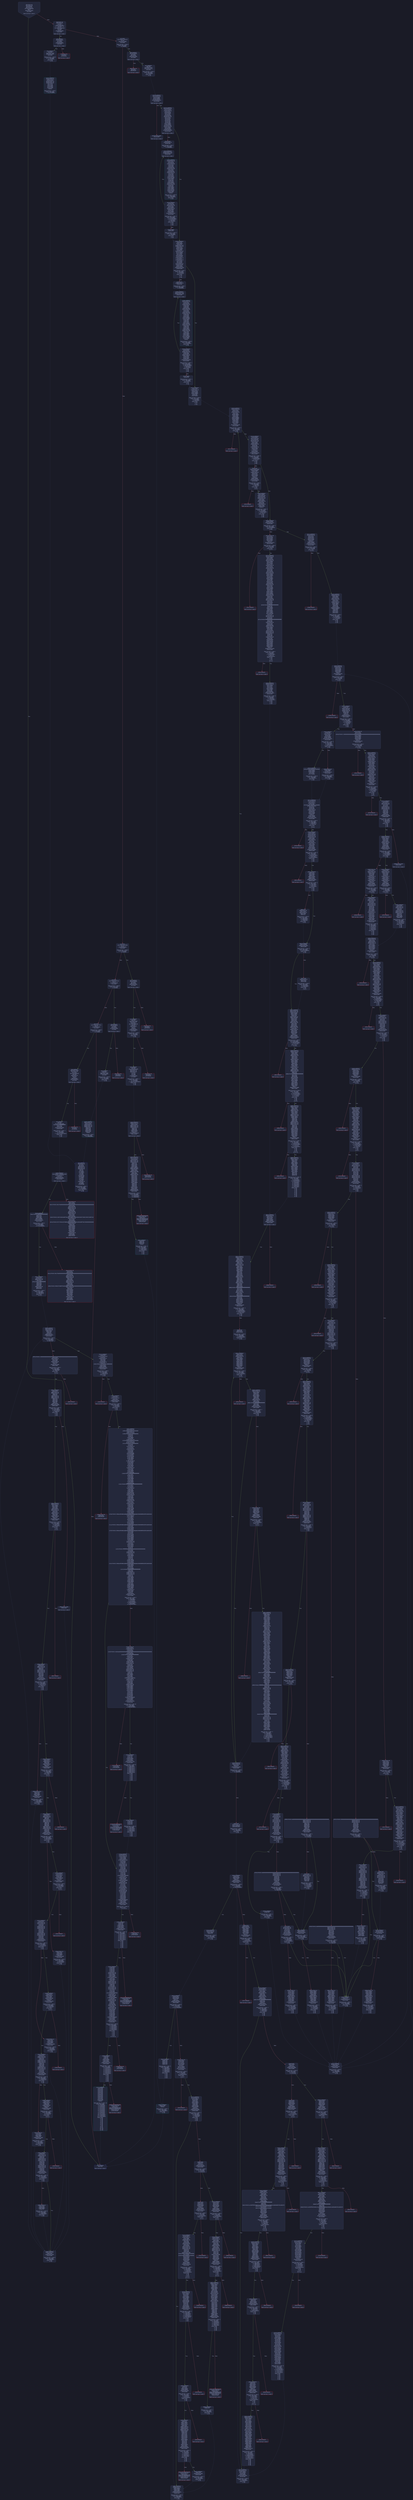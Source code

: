 digraph G {
    node [shape=box, style="filled, rounded", color="#565f89", fontcolor="#c0caf5", fontname="Helvetica", fillcolor="#24283b"];
    edge [color="#414868", fontcolor="#c0caf5", fontname="Helvetica"];
    bgcolor="#1a1b26";
    0 [ label = "[00] PUSH1 80
[02] PUSH1 40
[04] MSTORE
[05] PUSH1 04
[07] CALLDATASIZE
[08] LT
[09] PUSH2 004d
[0c] JUMPI

Stack size req: 0, sizeΔ: 0
" shape = invhouse]
    1 [ label = "[0d] PUSH1 e0
[0f] PUSH1 02
[11] EXP
[12] PUSH1 00
[14] CALLDATALOAD
[15] DIV
[16] PUSH4 6bc0b3ba
[1b] DUP2
[1c] EQ
[1d] PUSH2 004f
[20] JUMPI

Stack size req: 0, sizeΔ: 1
"]
    2 [ label = "[21] DUP1
[22] PUSH4 c7033137
[27] EQ
[28] PUSH2 0080
[2b] JUMPI

Stack size req: 1, sizeΔ: 0
Entry->Op usage:
	0->39:EQ:1
"]
    3 [ label = "[2c] DUP1
[2d] PUSH4 ce5494bb
[32] EQ
[33] PUSH2 0095
[36] JUMPI

Stack size req: 1, sizeΔ: 0
Entry->Op usage:
	0->50:EQ:1
"]
    4 [ label = "[37] DUP1
[38] PUSH4 d7cee31e
[3d] EQ
[3e] PUSH2 00c8
[41] JUMPI

Stack size req: 1, sizeΔ: 0
Entry->Op usage:
	0->61:EQ:1
"]
    5 [ label = "[42] DUP1
[43] PUSH4 da737613
[48] EQ
[49] PUSH2 00dd
[4c] JUMPI

Stack size req: 1, sizeΔ: 0
Entry->Op usage:
	0->72:EQ:1
"]
    6 [ label = "[4d] JUMPDEST
[4e] STOP

Stack size req: 0, sizeΔ: 0
" color = "darkblue"]
    7 [ label = "[4f] JUMPDEST
[50] CALLVALUE
[51] DUP1
[52] ISZERO
[53] PUSH2 005b
[56] JUMPI

Stack size req: 0, sizeΔ: 1
"]
    8 [ label = "[57] PUSH1 00
[59] DUP1
[5a] REVERT

Stack size req: 0, sizeΔ: 0
" color = "red"]
    9 [ label = "[5b] JUMPDEST
[5c] POP
[5d] PUSH2 0064
[60] PUSH2 0107
[63] JUMP

Stack size req: 1, sizeΔ: 0
Entry->Op usage:
	0->92:POP:0
Entry->Exit:
	0->😵
"]
    10 [ label = "[64] JUMPDEST
[65] PUSH1 40
[67] DUP1
[68] MLOAD
[69] PUSH1 01
[6b] PUSH1 a0
[6d] PUSH1 02
[6f] EXP
[70] SUB
[71] SWAP1
[72] SWAP3
[73] AND
[74] DUP3
[75] MSTORE
[76] MLOAD
[77] SWAP1
[78] DUP2
[79] SWAP1
[7a] SUB
[7b] PUSH1 20
[7d] ADD
[7e] SWAP1
[7f] RETURN

Stack size req: 1, sizeΔ: -1
Entry->Op usage:
	0->115:AND:0
	0->117:MSTORE:1
Entry->Exit:
	0->😵
" color = "darkblue"]
    11 [ label = "[80] JUMPDEST
[81] CALLVALUE
[82] DUP1
[83] ISZERO
[84] PUSH2 008c
[87] JUMPI

Stack size req: 0, sizeΔ: 1
"]
    12 [ label = "[88] PUSH1 00
[8a] DUP1
[8b] REVERT

Stack size req: 0, sizeΔ: 0
" color = "red"]
    13 [ label = "[8c] JUMPDEST
[8d] POP
[8e] PUSH2 004d
[91] PUSH2 0116
[94] JUMP

Stack size req: 1, sizeΔ: 0
Entry->Op usage:
	0->141:POP:0
Entry->Exit:
	0->😵
"]
    14 [ label = "[95] JUMPDEST
[96] CALLVALUE
[97] DUP1
[98] ISZERO
[99] PUSH2 00a1
[9c] JUMPI

Stack size req: 0, sizeΔ: 1
"]
    15 [ label = "[9d] PUSH1 00
[9f] DUP1
[a0] REVERT

Stack size req: 0, sizeΔ: 0
" color = "red"]
    16 [ label = "[a1] JUMPDEST
[a2] POP
[a3] PUSH2 004d
[a6] PUSH1 04
[a8] DUP1
[a9] CALLDATASIZE
[aa] SUB
[ab] PUSH1 20
[ad] DUP2
[ae] LT
[af] ISZERO
[b0] PUSH2 00b8
[b3] JUMPI

Stack size req: 1, sizeΔ: 2
Entry->Op usage:
	0->162:POP:0
Entry->Exit:
	0->😵
"]
    17 [ label = "[b4] PUSH1 00
[b6] DUP1
[b7] REVERT

Stack size req: 0, sizeΔ: 0
" color = "red"]
    18 [ label = "[b8] JUMPDEST
[b9] POP
[ba] CALLDATALOAD
[bb] PUSH1 01
[bd] PUSH1 a0
[bf] PUSH1 02
[c1] EXP
[c2] SUB
[c3] AND
[c4] PUSH2 0daf
[c7] JUMP

Stack size req: 2, sizeΔ: -1
Entry->Op usage:
	0->185:POP:0
	1->186:CALLDATALOAD:0
Entry->Exit:
	0->😵
	1->😵
"]
    19 [ label = "[c8] JUMPDEST
[c9] CALLVALUE
[ca] DUP1
[cb] ISZERO
[cc] PUSH2 00d4
[cf] JUMPI

Stack size req: 0, sizeΔ: 1
"]
    20 [ label = "[d0] PUSH1 00
[d2] DUP1
[d3] REVERT

Stack size req: 0, sizeΔ: 0
" color = "red"]
    21 [ label = "[d4] JUMPDEST
[d5] POP
[d6] PUSH2 0064
[d9] PUSH2 0e00
[dc] JUMP

Stack size req: 1, sizeΔ: 0
Entry->Op usage:
	0->213:POP:0
Entry->Exit:
	0->😵
"]
    22 [ label = "[dd] JUMPDEST
[de] PUSH2 004d
[e1] PUSH1 04
[e3] DUP1
[e4] CALLDATASIZE
[e5] SUB
[e6] PUSH1 20
[e8] DUP2
[e9] LT
[ea] ISZERO
[eb] PUSH2 00f3
[ee] JUMPI

Stack size req: 0, sizeΔ: 3
"]
    23 [ label = "[ef] PUSH1 00
[f1] DUP1
[f2] REVERT

Stack size req: 0, sizeΔ: 0
" color = "red"]
    24 [ label = "[f3] JUMPDEST
[f4] POP
[f5] CALLDATALOAD
[f6] PUSH10 ffffffffffffffffffff
[0101] NOT
[0102] AND
[0103] PUSH2 0e0f
[0106] JUMP

Stack size req: 2, sizeΔ: -1
Entry->Op usage:
	0->244:POP:0
	1->245:CALLDATALOAD:0
Entry->Exit:
	0->😵
	1->😵
"]
    25 [ label = "[0107] JUMPDEST
[0108] PUSH1 01
[010a] SLOAD
[010b] PUSH1 01
[010d] PUSH1 a0
[010f] PUSH1 02
[0111] EXP
[0112] SUB
[0113] AND
[0114] DUP2
[0115] JUMP
Indirect!

Stack size req: 1, sizeΔ: 1
Entry->Op usage:
	0->277:JUMP:0
" color = "teal"]
    26 [ label = "[0116] JUMPDEST
[0117] PUSH1 00
[0119] SLOAD
[011a] ISZERO
[011b] ISZERO
[011c] PUSH2 0124
[011f] JUMPI

Stack size req: 0, sizeΔ: 0
"]
    27 [ label = "[0120] PUSH2 0dad
[0123] JUMP

Stack size req: 0, sizeΔ: 0
"]
    28 [ label = "[0124] JUMPDEST
[0125] PUSH1 00
[0127] SLOAD
[0128] PUSH1 40
[012a] DUP1
[012b] MLOAD
[012c] DUP3
[012d] DUP2
[012e] MSTORE
[012f] PUSH1 20
[0131] DUP1
[0132] DUP5
[0133] MUL
[0134] DUP3
[0135] ADD
[0136] ADD
[0137] SWAP1
[0138] SWAP2
[0139] MSTORE
[013a] PUSH1 60
[013c] SWAP2
[013d] DUP1
[013e] ISZERO
[013f] PUSH2 0162
[0142] JUMPI

Stack size req: 0, sizeΔ: 3
"]
    29 [ label = "[0143] DUP2
[0144] PUSH1 20
[0146] ADD

Stack size req: 2, sizeΔ: 1
Entry->Op usage:
	1->326:ADD:1
"]
    30 [ label = "[0147] JUMPDEST
[0148] PUSH2 014f
[014b] PUSH2 141f
[014e] JUMP

Stack size req: 0, sizeΔ: 1
"]
    31 [ label = "[014f] JUMPDEST
[0150] DUP2
[0151] MSTORE
[0152] PUSH1 20
[0154] ADD
[0155] SWAP1
[0156] PUSH1 01
[0158] SWAP1
[0159] SUB
[015a] SWAP1
[015b] DUP2
[015c] PUSH2 0147
[015f] JUMPI

Stack size req: 3, sizeΔ: -1
Entry->Op usage:
	0->337:MSTORE:1
	1->337:MSTORE:0
	1->340:ADD:1
	2->345:SUB:0
Entry->Exit:
	0->😵
	1->😵
	2->😵
"]
    32 [ label = "[0160] SWAP1
[0161] POP

Stack size req: 2, sizeΔ: -1
Entry->Op usage:
	1->353:POP:0
Entry->Exit:
	0->0
	1->😵
"]
    33 [ label = "[0162] JUMPDEST
[0163] POP
[0164] SWAP1
[0165] POP
[0166] PUSH1 60
[0168] PUSH1 00
[016a] DUP1
[016b] SLOAD
[016c] SWAP1
[016d] POP
[016e] PUSH1 40
[0170] MLOAD
[0171] SWAP1
[0172] DUP1
[0173] DUP3
[0174] MSTORE
[0175] DUP1
[0176] PUSH1 20
[0178] MUL
[0179] PUSH1 20
[017b] ADD
[017c] DUP3
[017d] ADD
[017e] PUSH1 40
[0180] MSTORE
[0181] DUP1
[0182] ISZERO
[0183] PUSH2 01a6
[0186] JUMPI

Stack size req: 3, sizeΔ: 1
Entry->Op usage:
	0->355:POP:0
	2->357:POP:0
Entry->Exit:
	0->😵
	1->3
	2->😵
"]
    34 [ label = "[0187] DUP2
[0188] PUSH1 20
[018a] ADD

Stack size req: 2, sizeΔ: 1
Entry->Op usage:
	1->394:ADD:1
"]
    35 [ label = "[018b] JUMPDEST
[018c] PUSH2 0193
[018f] PUSH2 1446
[0192] JUMP

Stack size req: 0, sizeΔ: 1
"]
    36 [ label = "[0193] JUMPDEST
[0194] DUP2
[0195] MSTORE
[0196] PUSH1 20
[0198] ADD
[0199] SWAP1
[019a] PUSH1 01
[019c] SWAP1
[019d] SUB
[019e] SWAP1
[019f] DUP2
[01a0] PUSH2 018b
[01a3] JUMPI

Stack size req: 3, sizeΔ: -1
Entry->Op usage:
	0->405:MSTORE:1
	1->405:MSTORE:0
	1->408:ADD:1
	2->413:SUB:0
Entry->Exit:
	0->😵
	1->😵
	2->😵
"]
    37 [ label = "[01a4] SWAP1
[01a5] POP

Stack size req: 2, sizeΔ: -1
Entry->Op usage:
	1->421:POP:0
Entry->Exit:
	0->0
	1->😵
"]
    38 [ label = "[01a6] JUMPDEST
[01a7] POP
[01a8] PUSH1 00
[01aa] DUP1
[01ab] SLOAD
[01ac] SWAP2
[01ad] SWAP3
[01ae] POP
[01af] SWAP1

Stack size req: 3, sizeΔ: 0
Entry->Op usage:
	0->423:POP:0
	2->430:POP:0
Entry->Exit:
	0->😵
	1->2
	2->😵
"]
    39 [ label = "[01b0] JUMPDEST
[01b1] PUSH1 00
[01b3] DUP1
[01b4] SLOAD
[01b5] PUSH1 00
[01b7] NOT
[01b8] SWAP1
[01b9] SWAP3
[01ba] ADD
[01bb] SWAP2
[01bc] NUMBER
[01bd] SWAP2
[01be] SWAP1
[01bf] DUP4
[01c0] SWAP1
[01c1] DUP2
[01c2] LT
[01c3] PUSH2 01c8
[01c6] JUMPI

Stack size req: 1, sizeΔ: 3
Entry->Op usage:
	0->442:ADD:0
Entry->Exit:
	0->😵
"]
    40 [ label = "[01c7] INVALID

Stack size req: 0, sizeΔ: 0
" color = "red"]
    41 [ label = "[01c8] JUMPDEST
[01c9] SWAP1
[01ca] PUSH1 00
[01cc] MSTORE
[01cd] PUSH1 20
[01cf] PUSH1 00
[01d1] SHA3
[01d2] SWAP1
[01d3] PUSH1 04
[01d5] MUL
[01d6] ADD
[01d7] PUSH1 00
[01d9] ADD
[01da] SLOAD
[01db] LT
[01dc] ISZERO
[01dd] DUP1
[01de] PUSH2 020a
[01e1] JUMPI

Stack size req: 3, sizeΔ: -2
Entry->Op usage:
	0->469:MUL:1
	1->460:MSTORE:1
	2->475:LT:1
Entry->Exit:
	0->😵
	1->😵
	2->😵
"]
    42 [ label = "[01e2] POP
[01e3] PUSH2 0100
[01e6] NUMBER
[01e7] SUB
[01e8] PUSH1 00
[01ea] DUP3
[01eb] DUP2
[01ec] SLOAD
[01ed] DUP2
[01ee] LT
[01ef] ISZERO
[01f0] ISZERO
[01f1] PUSH2 01f6
[01f4] JUMPI

Stack size req: 2, sizeΔ: 2
Entry->Op usage:
	0->482:POP:0
	1->494:LT:0
Entry->Exit:
	0->😵
	1->0, 3
"]
    43 [ label = "[01f5] INVALID

Stack size req: 0, sizeΔ: 0
" color = "red"]
    44 [ label = "[01f6] JUMPDEST
[01f7] SWAP1
[01f8] PUSH1 00
[01fa] MSTORE
[01fb] PUSH1 20
[01fd] PUSH1 00
[01ff] SHA3
[0200] SWAP1
[0201] PUSH1 04
[0203] MUL
[0204] ADD
[0205] PUSH1 00
[0207] ADD
[0208] SLOAD
[0209] LT

Stack size req: 3, sizeΔ: -2
Entry->Op usage:
	0->515:MUL:1
	1->506:MSTORE:1
	2->521:LT:1
Entry->Exit:
	0->😵
	1->😵
	2->😵
"]
    45 [ label = "[020a] JUMPDEST
[020b] ISZERO
[020c] PUSH2 02cc
[020f] JUMPI

Stack size req: 1, sizeΔ: -1
Entry->Op usage:
	0->523:ISZERO:0
Entry->Exit:
	0->😵
"]
    46 [ label = "[0210] PUSH1 00
[0212] DUP1
[0213] SLOAD
[0214] DUP3
[0215] SWAP1
[0216] DUP2
[0217] LT
[0218] PUSH2 021d
[021b] JUMPI

Stack size req: 1, sizeΔ: 2
Entry->Op usage:
	0->535:LT:0
Entry->Exit:
	0->0, 2
"]
    47 [ label = "[021c] INVALID

Stack size req: 0, sizeΔ: 0
" color = "red"]
    48 [ label = "[021d] JUMPDEST
[021e] PUSH1 00
[0220] SWAP2
[0221] DUP3
[0222] MSTORE
[0223] PUSH1 20
[0225] SWAP2
[0226] DUP3
[0227] SWAP1
[0228] SHA3
[0229] PUSH1 40
[022b] DUP1
[022c] MLOAD
[022d] PUSH1 a0
[022f] DUP2
[0230] ADD
[0231] DUP3
[0232] MSTORE
[0233] PUSH1 04
[0235] SWAP4
[0236] SWAP1
[0237] SWAP4
[0238] MUL
[0239] SWAP1
[023a] SWAP2
[023b] ADD
[023c] DUP1
[023d] SLOAD
[023e] DUP4
[023f] MSTORE
[0240] PUSH1 01
[0242] DUP2
[0243] ADD
[0244] SLOAD
[0245] SWAP4
[0246] DUP4
[0247] ADD
[0248] SWAP4
[0249] SWAP1
[024a] SWAP4
[024b] MSTORE
[024c] PUSH1 02
[024e] DUP4
[024f] ADD
[0250] SLOAD
[0251] PUSH1 80
[0253] PUSH1 02
[0255] EXP
[0256] DUP1
[0257] DUP3
[0258] MUL
[0259] PUSH16 ffffffffffffffffffffffffffffffff
[026a] NOT
[026b] AND
[026c] SWAP3
[026d] DUP5
[026e] ADD
[026f] SWAP3
[0270] SWAP1
[0271] SWAP3
[0272] MSTORE
[0273] DIV
[0274] PUSH1 d0
[0276] PUSH1 02
[0278] EXP
[0279] MUL
[027a] PUSH26 ffffffffffffffffffffffffffffffffffffffffffffffffffff
[0295] NOT
[0296] AND
[0297] PUSH1 60
[0299] DUP3
[029a] ADD
[029b] MSTORE
[029c] PUSH1 03
[029e] SWAP1
[029f] SWAP2
[02a0] ADD
[02a1] SLOAD
[02a2] PUSH1 01
[02a4] PUSH1 a0
[02a6] PUSH1 02
[02a8] EXP
[02a9] SUB
[02aa] AND
[02ab] PUSH1 80
[02ad] DUP3
[02ae] ADD
[02af] MSTORE
[02b0] DUP4
[02b1] MLOAD
[02b2] DUP5
[02b3] SWAP1
[02b4] DUP4
[02b5] SWAP1
[02b6] DUP2
[02b7] LT
[02b8] PUSH2 02bd
[02bb] JUMPI

Stack size req: 5, sizeΔ: 1
Entry->Op usage:
	0->568:MUL:1
	1->546:MSTORE:1
	2->695:LT:0
	4->689:MLOAD:0
Entry->Exit:
	0->😵
	1->😵
	2->0, 3
	4->1, 5
"]
    49 [ label = "[02bc] INVALID

Stack size req: 0, sizeΔ: 0
" color = "red"]
    50 [ label = "[02bd] JUMPDEST
[02be] PUSH1 20
[02c0] SWAP1
[02c1] DUP2
[02c2] MUL
[02c3] SWAP1
[02c4] SWAP2
[02c5] ADD
[02c6] ADD
[02c7] MSTORE
[02c8] PUSH2 08ca
[02cb] JUMP

Stack size req: 3, sizeΔ: -3
Entry->Op usage:
	0->706:MUL:1
	1->709:ADD:0
	2->711:MSTORE:1
Entry->Exit:
	0->😵
	1->😵
	2->😵
"]
    51 [ label = "[02cc] JUMPDEST
[02cd] PUSH1 00
[02cf] DUP1
[02d0] DUP3
[02d1] DUP2
[02d2] SLOAD
[02d3] DUP2
[02d4] LT
[02d5] ISZERO
[02d6] ISZERO
[02d7] PUSH2 02dc
[02da] JUMPI

Stack size req: 1, sizeΔ: 3
Entry->Op usage:
	0->724:LT:0
Entry->Exit:
	0->0, 3
"]
    52 [ label = "[02db] INVALID

Stack size req: 0, sizeΔ: 0
" color = "red"]
    53 [ label = "[02dc] JUMPDEST
[02dd] PUSH1 00
[02df] SWAP2
[02e0] DUP3
[02e1] MSTORE
[02e2] PUSH1 20
[02e4] DUP3
[02e5] SHA3
[02e6] PUSH1 04
[02e8] SWAP1
[02e9] SWAP2
[02ea] MUL
[02eb] ADD
[02ec] SLOAD
[02ed] BLOCKHASH
[02ee] SWAP2
[02ef] POP
[02f0] DUP1
[02f1] DUP1
[02f2] DUP1

Stack size req: 3, sizeΔ: 2
Entry->Op usage:
	0->746:MUL:0
	1->737:MSTORE:1
	2->751:POP:0
Entry->Exit:
	0->😵
	1->😵
	2->😵
"]
    54 [ label = "[02f3] JUMPDEST
[02f4] PUSH1 00
[02f6] DUP1
[02f7] SLOAD
[02f8] DUP8
[02f9] SWAP1
[02fa] DUP2
[02fb] LT
[02fc] PUSH2 0301
[02ff] JUMPI

Stack size req: 6, sizeΔ: 2
Entry->Op usage:
	5->763:LT:0
Entry->Exit:
	5->0, 7
"]
    55 [ label = "[0300] INVALID

Stack size req: 0, sizeΔ: 0
" color = "red"]
    56 [ label = "[0301] JUMPDEST
[0302] POP
[0303] PUSH1 00
[0305] MSTORE
[0306] PUSH1 06
[0308] PUSH1 ff
[030a] DUP3
[030b] AND
[030c] LT
[030d] ISZERO
[030e] PUSH2 079f
[0311] JUMPI

Stack size req: 3, sizeΔ: -2
Entry->Op usage:
	0->770:POP:0
	1->773:MSTORE:1
	2->779:AND:0
	2->780:LT:0
Entry->Exit:
	0->😵
	1->😵
"]
    57 [ label = "[0312] PUSH1 00
[0314] DUP1
[0315] SLOAD
[0316] PUSH32 1300000000000000000000000000000000000000000000000000000000000000
[0337] SWAP2
[0338] SWAP1
[0339] DUP9
[033a] SWAP1
[033b] DUP2
[033c] LT
[033d] PUSH2 0342
[0340] JUMPI

Stack size req: 6, sizeΔ: 3
Entry->Op usage:
	5->828:LT:0
Entry->Exit:
	5->0, 8
"]
    58 [ label = "[0341] INVALID

Stack size req: 0, sizeΔ: 0
" color = "red"]
    59 [ label = "[0342] JUMPDEST
[0343] PUSH1 00
[0345] SWAP2
[0346] DUP3
[0347] MSTORE
[0348] PUSH1 20
[034a] SWAP1
[034b] SWAP2
[034c] SHA3
[034d] PUSH1 04
[034f] SWAP1
[0350] SWAP2
[0351] MUL
[0352] ADD
[0353] PUSH1 02
[0355] ADD
[0356] SLOAD
[0357] PUSH1 80
[0359] PUSH1 02
[035b] EXP
[035c] SWAP1
[035d] DIV
[035e] PUSH1 d0
[0360] PUSH1 02
[0362] EXP
[0363] MUL
[0364] PUSH1 ff
[0366] DUP4
[0367] AND
[0368] PUSH1 06
[036a] DUP2
[036b] LT
[036c] PUSH2 0371
[036f] JUMPI

Stack size req: 4, sizeΔ: 0
Entry->Op usage:
	0->849:MUL:0
	1->839:MSTORE:1
	3->871:AND:0
	3->875:LT:0
Entry->Exit:
	0->😵
	1->😵
	3->0, 3
"]
    60 [ label = "[0370] INVALID

Stack size req: 0, sizeΔ: 0
" color = "red"]
    61 [ label = "[0371] JUMPDEST
[0372] BYTE
[0373] PUSH1 f8
[0375] PUSH1 02
[0377] EXP
[0378] MUL
[0379] PUSH1 01
[037b] PUSH1 f8
[037d] PUSH1 02
[037f] EXP
[0380] SUB
[0381] NOT
[0382] AND
[0383] GT
[0384] ISZERO
[0385] PUSH2 038d
[0388] JUMPI

Stack size req: 3, sizeΔ: -3
Entry->Op usage:
	0->882:BYTE:0
	1->882:BYTE:1
	2->899:GT:1
Entry->Exit:
	0->😵
	1->😵
	2->😵
"]
    62 [ label = "[0389] PUSH2 0797
[038c] JUMP

Stack size req: 0, sizeΔ: 0
"]
    63 [ label = "[038d] JUMPDEST
[038e] PUSH1 01
[0390] SWAP3
[0391] DUP4
[0392] ADD
[0393] SWAP3
[0394] PUSH1 00
[0396] SWAP1
[0397] DUP3
[0398] AND
[0399] ISZERO
[039a] ISZERO
[039b] PUSH2 03dc
[039e] JUMPI

Stack size req: 3, sizeΔ: 1
Entry->Op usage:
	0->920:AND:0
	0->921:ISZERO:0
	2->914:ADD:1
Entry->Exit:
	2->😵
"]
    64 [ label = "[039f] PUSH1 04
[03a1] DUP7
[03a2] PUSH1 02
[03a4] PUSH1 ff
[03a6] DUP6
[03a7] AND
[03a8] DIV
[03a9] PUSH1 1d
[03ab] ADD
[03ac] PUSH1 ff
[03ae] AND
[03af] PUSH1 20
[03b1] DUP2
[03b2] LT
[03b3] ISZERO
[03b4] ISZERO
[03b5] PUSH2 03ba
[03b8] JUMPI

Stack size req: 6, sizeΔ: 3
Entry->Op usage:
	1->935:AND:0
	1->936:DIV:0
Entry->Exit:
	5->1, 8
"]
    65 [ label = "[03b9] INVALID

Stack size req: 0, sizeΔ: 0
" color = "red"]
    66 [ label = "[03ba] JUMPDEST
[03bb] BYTE
[03bc] PUSH1 f8
[03be] PUSH1 02
[03c0] EXP
[03c1] MUL
[03c2] PUSH1 01
[03c4] PUSH1 f8
[03c6] PUSH1 02
[03c8] EXP
[03c9] SUB
[03ca] NOT
[03cb] AND
[03cc] SWAP1
[03cd] DUP1
[03ce] PUSH1 02
[03d0] EXP
[03d1] DUP3
[03d2] DIV
[03d3] SWAP2
[03d4] POP
[03d5] POP
[03d6] SWAP1
[03d7] POP
[03d8] PUSH2 0409
[03db] JUMP

Stack size req: 4, sizeΔ: -3
Entry->Op usage:
	0->955:BYTE:0
	1->955:BYTE:1
	2->976:EXP:1
	2->981:POP:0
	3->983:POP:0
Entry->Exit:
	0->😵
	1->😵
	2->😵
	3->😵
"]
    67 [ label = "[03dc] JUMPDEST
[03dd] DUP6
[03de] PUSH1 02
[03e0] PUSH1 ff
[03e2] DUP5
[03e3] AND
[03e4] DIV
[03e5] PUSH1 1d
[03e7] ADD
[03e8] PUSH1 ff
[03ea] AND
[03eb] PUSH1 20
[03ed] DUP2
[03ee] LT
[03ef] ISZERO
[03f0] ISZERO
[03f1] PUSH2 03f6
[03f4] JUMPI

Stack size req: 6, sizeΔ: 2
Entry->Op usage:
	1->995:AND:0
	1->996:DIV:0
Entry->Exit:
	5->1, 7
"]
    68 [ label = "[03f5] INVALID

Stack size req: 0, sizeΔ: 0
" color = "red"]
    69 [ label = "[03f6] JUMPDEST
[03f7] BYTE
[03f8] PUSH1 f8
[03fa] PUSH1 02
[03fc] EXP
[03fd] MUL
[03fe] PUSH1 0f
[0400] PUSH1 f8
[0402] PUSH1 02
[0404] EXP
[0405] MUL
[0406] AND
[0407] SWAP1
[0408] POP

Stack size req: 3, sizeΔ: -2
Entry->Op usage:
	0->1015:BYTE:0
	1->1015:BYTE:1
	2->1032:POP:0
Entry->Exit:
	0->😵
	1->😵
	2->😵
"]
    70 [ label = "[0409] JUMPDEST
[040a] PUSH1 00
[040c] DUP1
[040d] SLOAD
[040e] PUSH1 fc
[0410] PUSH1 02
[0412] EXP
[0413] SWAP2
[0414] SWAP1
[0415] DUP10
[0416] SWAP1
[0417] DUP2
[0418] LT
[0419] PUSH2 041e
[041c] JUMPI

Stack size req: 7, sizeΔ: 3
Entry->Op usage:
	6->1048:LT:0
Entry->Exit:
	6->0, 9
"]
    71 [ label = "[041d] INVALID

Stack size req: 0, sizeΔ: 0
" color = "red"]
    72 [ label = "[041e] JUMPDEST
[041f] PUSH1 00
[0421] SWAP2
[0422] DUP3
[0423] MSTORE
[0424] PUSH1 20
[0426] SWAP1
[0427] SWAP2
[0428] SHA3
[0429] PUSH1 04
[042b] SWAP1
[042c] SWAP2
[042d] MUL
[042e] ADD
[042f] PUSH1 02
[0431] ADD
[0432] SLOAD
[0433] PUSH1 80
[0435] PUSH1 02
[0437] EXP
[0438] SWAP1
[0439] DIV
[043a] PUSH1 d0
[043c] PUSH1 02
[043e] EXP
[043f] MUL
[0440] PUSH1 ff
[0442] DUP5
[0443] AND
[0444] PUSH1 06
[0446] DUP2
[0447] LT
[0448] PUSH2 044d
[044b] JUMPI

Stack size req: 5, sizeΔ: 0
Entry->Op usage:
	0->1069:MUL:0
	1->1059:MSTORE:1
	4->1091:AND:0
	4->1095:LT:0
Entry->Exit:
	0->😵
	1->😵
	4->0, 4
"]
    73 [ label = "[044c] INVALID

Stack size req: 0, sizeΔ: 0
" color = "red"]
    74 [ label = "[044d] JUMPDEST
[044e] BYTE
[044f] PUSH1 f8
[0451] PUSH1 02
[0453] EXP
[0454] MUL
[0455] PUSH1 01
[0457] PUSH1 f8
[0459] PUSH1 02
[045b] EXP
[045c] SUB
[045d] NOT
[045e] AND
[045f] LT
[0460] ISZERO
[0461] PUSH2 04d8
[0464] JUMPI

Stack size req: 3, sizeΔ: -3
Entry->Op usage:
	0->1102:BYTE:0
	1->1102:BYTE:1
	2->1119:LT:1
Entry->Exit:
	0->😵
	1->😵
	2->😵
"]
    75 [ label = "[0465] PUSH1 00
[0467] DUP1
[0468] SLOAD
[0469] DUP9
[046a] SWAP1
[046b] DUP2
[046c] LT
[046d] PUSH2 0472
[0470] JUMPI

Stack size req: 7, sizeΔ: 2
Entry->Op usage:
	6->1132:LT:0
Entry->Exit:
	6->0, 8
"]
    76 [ label = "[0471] INVALID

Stack size req: 0, sizeΔ: 0
" color = "red"]
    77 [ label = "[0472] JUMPDEST
[0473] PUSH1 00
[0475] SWAP2
[0476] DUP3
[0477] MSTORE
[0478] PUSH1 20
[047a] SWAP1
[047b] SWAP2
[047c] SHA3
[047d] PUSH1 04
[047f] SWAP1
[0480] SWAP2
[0481] MUL
[0482] ADD
[0483] PUSH1 02
[0485] ADD
[0486] SLOAD
[0487] PUSH1 80
[0489] PUSH1 02
[048b] EXP
[048c] SWAP1
[048d] DIV
[048e] PUSH1 d0
[0490] PUSH1 02
[0492] EXP
[0493] MUL
[0494] PUSH1 ff
[0496] DUP4
[0497] AND
[0498] PUSH1 06
[049a] DUP2
[049b] LT
[049c] PUSH2 04a1
[049f] JUMPI

Stack size req: 4, sizeΔ: 0
Entry->Op usage:
	0->1153:MUL:0
	1->1143:MSTORE:1
	3->1175:AND:0
	3->1179:LT:0
Entry->Exit:
	0->😵
	1->😵
	3->0, 3
"]
    78 [ label = "[04a0] INVALID

Stack size req: 0, sizeΔ: 0
" color = "red"]
    79 [ label = "[04a1] JUMPDEST
[04a2] BYTE
[04a3] PUSH1 f8
[04a5] PUSH1 02
[04a7] EXP
[04a8] MUL
[04a9] PUSH1 01
[04ab] PUSH1 f8
[04ad] PUSH1 02
[04af] EXP
[04b0] SUB
[04b1] NOT
[04b2] AND
[04b3] DUP2
[04b4] PUSH1 01
[04b6] PUSH1 f8
[04b8] PUSH1 02
[04ba] EXP
[04bb] SUB
[04bc] NOT
[04bd] AND
[04be] EQ
[04bf] ISZERO
[04c0] PUSH2 04d2
[04c3] JUMPI

Stack size req: 3, sizeΔ: -2
Entry->Op usage:
	0->1186:BYTE:0
	1->1186:BYTE:1
	2->1213:AND:1
	2->1214:EQ:0
Entry->Exit:
	0->😵
	1->😵
"]
    80 [ label = "[04c4] PUSH2 012c
[04c7] SWAP5
[04c8] SWAP1
[04c9] SWAP5
[04ca] ADD
[04cb] SWAP4
[04cc] PUSH1 01
[04ce] SWAP1
[04cf] SWAP3
[04d0] ADD
[04d1] SWAP2

Stack size req: 5, sizeΔ: 0
Entry->Op usage:
	2->1232:ADD:0
	4->1226:ADD:1
Entry->Exit:
	2->😵
	4->😵
"]
    81 [ label = "[04d2] JUMPDEST
[04d3] POP
[04d4] PUSH2 0797
[04d7] JUMP

Stack size req: 1, sizeΔ: -1
Entry->Op usage:
	0->1235:POP:0
Entry->Exit:
	0->😵
"]
    82 [ label = "[04d8] JUMPDEST
[04d9] PUSH1 00
[04db] DUP1
[04dc] SLOAD
[04dd] DUP9
[04de] SWAP1
[04df] DUP2
[04e0] LT
[04e1] PUSH2 04e6
[04e4] JUMPI

Stack size req: 7, sizeΔ: 2
Entry->Op usage:
	6->1248:LT:0
Entry->Exit:
	6->0, 8
"]
    83 [ label = "[04e5] INVALID

Stack size req: 0, sizeΔ: 0
" color = "red"]
    84 [ label = "[04e6] JUMPDEST
[04e7] PUSH1 00
[04e9] SWAP2
[04ea] DUP3
[04eb] MSTORE
[04ec] PUSH1 20
[04ee] SWAP1
[04ef] SWAP2
[04f0] SHA3
[04f1] PUSH1 04
[04f3] SWAP1
[04f4] SWAP2
[04f5] MUL
[04f6] ADD
[04f7] PUSH1 02
[04f9] ADD
[04fa] SLOAD
[04fb] PUSH1 80
[04fd] PUSH1 02
[04ff] EXP
[0500] SWAP1
[0501] DIV
[0502] PUSH1 d0
[0504] PUSH1 02
[0506] EXP
[0507] MUL
[0508] PUSH1 ff
[050a] DUP4
[050b] AND
[050c] PUSH1 06
[050e] DUP2
[050f] LT
[0510] PUSH2 0515
[0513] JUMPI

Stack size req: 4, sizeΔ: 0
Entry->Op usage:
	0->1269:MUL:0
	1->1259:MSTORE:1
	3->1291:AND:0
	3->1295:LT:0
Entry->Exit:
	0->😵
	1->😵
	3->0, 3
"]
    85 [ label = "[0514] INVALID

Stack size req: 0, sizeΔ: 0
" color = "red"]
    86 [ label = "[0515] JUMPDEST
[0516] BYTE
[0517] PUSH1 f8
[0519] PUSH1 02
[051b] EXP
[051c] MUL
[051d] PUSH1 01
[051f] PUSH1 f8
[0521] PUSH1 02
[0523] EXP
[0524] SUB
[0525] NOT
[0526] AND
[0527] PUSH1 10
[0529] PUSH1 f8
[052b] PUSH1 02
[052d] EXP
[052e] MUL
[052f] EQ
[0530] ISZERO
[0531] PUSH2 0592
[0534] JUMPI

Stack size req: 2, sizeΔ: -2
Entry->Op usage:
	0->1302:BYTE:0
	1->1302:BYTE:1
Entry->Exit:
	0->😵
	1->😵
"]
    87 [ label = "[0535] PUSH32 0900000000000000000000000000000000000000000000000000000000000000
[0556] PUSH1 01
[0558] PUSH1 f8
[055a] PUSH1 02
[055c] EXP
[055d] SUB
[055e] NOT
[055f] DUP3
[0560] AND
[0561] GT
[0562] DUP1
[0563] ISZERO
[0564] PUSH2 057a
[0567] JUMPI

Stack size req: 1, sizeΔ: 1
Entry->Op usage:
	0->1376:AND:0
	0->1377:GT:0
"]
    88 [ label = "[0568] POP
[0569] PUSH1 fc
[056b] PUSH1 02
[056d] EXP
[056e] PUSH1 01
[0570] PUSH1 f8
[0572] PUSH1 02
[0574] EXP
[0575] SUB
[0576] NOT
[0577] DUP3
[0578] AND
[0579] LT

Stack size req: 2, sizeΔ: 0
Entry->Op usage:
	0->1384:POP:0
	1->1400:AND:0
	1->1401:LT:0
Entry->Exit:
	0->😵
"]
    89 [ label = "[057a] JUMPDEST
[057b] ISZERO
[057c] PUSH2 04d2
[057f] JUMPI

Stack size req: 1, sizeΔ: -1
Entry->Op usage:
	0->1403:ISZERO:0
Entry->Exit:
	0->😵
"]
    90 [ label = "[0580] PUSH1 32
[0582] SWAP5
[0583] SWAP1
[0584] SWAP5
[0585] ADD
[0586] SWAP4
[0587] PUSH1 01
[0589] SWAP1
[058a] SWAP3
[058b] ADD
[058c] SWAP2
[058d] POP
[058e] PUSH2 0797
[0591] JUMP

Stack size req: 5, sizeΔ: -1
Entry->Op usage:
	0->1421:POP:0
	2->1419:ADD:0
	4->1413:ADD:1
Entry->Exit:
	0->😵
	2->😵
	4->😵
"]
    91 [ label = "[0592] JUMPDEST
[0593] PUSH1 00
[0595] DUP1
[0596] SLOAD
[0597] DUP9
[0598] SWAP1
[0599] DUP2
[059a] LT
[059b] PUSH2 05a0
[059e] JUMPI

Stack size req: 7, sizeΔ: 2
Entry->Op usage:
	6->1434:LT:0
Entry->Exit:
	6->0, 8
"]
    92 [ label = "[059f] INVALID

Stack size req: 0, sizeΔ: 0
" color = "red"]
    93 [ label = "[05a0] JUMPDEST
[05a1] PUSH1 00
[05a3] SWAP2
[05a4] DUP3
[05a5] MSTORE
[05a6] PUSH1 20
[05a8] SWAP1
[05a9] SWAP2
[05aa] SHA3
[05ab] PUSH1 04
[05ad] SWAP1
[05ae] SWAP2
[05af] MUL
[05b0] ADD
[05b1] PUSH1 02
[05b3] ADD
[05b4] SLOAD
[05b5] PUSH1 80
[05b7] PUSH1 02
[05b9] EXP
[05ba] SWAP1
[05bb] DIV
[05bc] PUSH1 d0
[05be] PUSH1 02
[05c0] EXP
[05c1] MUL
[05c2] PUSH1 ff
[05c4] DUP4
[05c5] AND
[05c6] PUSH1 06
[05c8] DUP2
[05c9] LT
[05ca] PUSH2 05cf
[05cd] JUMPI

Stack size req: 4, sizeΔ: 0
Entry->Op usage:
	0->1455:MUL:0
	1->1445:MSTORE:1
	3->1477:AND:0
	3->1481:LT:0
Entry->Exit:
	0->😵
	1->😵
	3->0, 3
"]
    94 [ label = "[05ce] INVALID

Stack size req: 0, sizeΔ: 0
" color = "red"]
    95 [ label = "[05cf] JUMPDEST
[05d0] BYTE
[05d1] PUSH1 f8
[05d3] PUSH1 02
[05d5] EXP
[05d6] MUL
[05d7] PUSH1 01
[05d9] PUSH1 f8
[05db] PUSH1 02
[05dd] EXP
[05de] SUB
[05df] NOT
[05e0] AND
[05e1] PUSH1 11
[05e3] PUSH1 f8
[05e5] PUSH1 02
[05e7] EXP
[05e8] MUL
[05e9] EQ
[05ea] ISZERO
[05eb] PUSH2 0633
[05ee] JUMPI

Stack size req: 2, sizeΔ: -2
Entry->Op usage:
	0->1488:BYTE:0
	1->1488:BYTE:1
Entry->Exit:
	0->😵
	1->😵
"]
    96 [ label = "[05ef] PUSH32 0a00000000000000000000000000000000000000000000000000000000000000
[0610] PUSH1 01
[0612] PUSH1 f8
[0614] PUSH1 02
[0616] EXP
[0617] SUB
[0618] NOT
[0619] DUP3
[061a] AND
[061b] LT
[061c] ISZERO
[061d] PUSH2 04d2
[0620] JUMPI

Stack size req: 1, sizeΔ: 0
Entry->Op usage:
	0->1562:AND:0
	0->1563:LT:0
"]
    97 [ label = "[0621] PUSH1 1e
[0623] SWAP5
[0624] SWAP1
[0625] SWAP5
[0626] ADD
[0627] SWAP4
[0628] PUSH1 01
[062a] SWAP1
[062b] SWAP3
[062c] ADD
[062d] SWAP2
[062e] POP
[062f] PUSH2 0797
[0632] JUMP

Stack size req: 5, sizeΔ: -1
Entry->Op usage:
	0->1582:POP:0
	2->1580:ADD:0
	4->1574:ADD:1
Entry->Exit:
	0->😵
	2->😵
	4->😵
"]
    98 [ label = "[0633] JUMPDEST
[0634] PUSH1 00
[0636] DUP1
[0637] SLOAD
[0638] DUP9
[0639] SWAP1
[063a] DUP2
[063b] LT
[063c] PUSH2 0641
[063f] JUMPI

Stack size req: 7, sizeΔ: 2
Entry->Op usage:
	6->1595:LT:0
Entry->Exit:
	6->0, 8
"]
    99 [ label = "[0640] INVALID

Stack size req: 0, sizeΔ: 0
" color = "red"]
    100 [ label = "[0641] JUMPDEST
[0642] PUSH1 00
[0644] SWAP2
[0645] DUP3
[0646] MSTORE
[0647] PUSH1 20
[0649] SWAP1
[064a] SWAP2
[064b] SHA3
[064c] PUSH1 04
[064e] SWAP1
[064f] SWAP2
[0650] MUL
[0651] ADD
[0652] PUSH1 02
[0654] ADD
[0655] SLOAD
[0656] PUSH1 80
[0658] PUSH1 02
[065a] EXP
[065b] SWAP1
[065c] DIV
[065d] PUSH1 d0
[065f] PUSH1 02
[0661] EXP
[0662] MUL
[0663] PUSH1 ff
[0665] DUP4
[0666] AND
[0667] PUSH1 06
[0669] DUP2
[066a] LT
[066b] PUSH2 0670
[066e] JUMPI

Stack size req: 4, sizeΔ: 0
Entry->Op usage:
	0->1616:MUL:0
	1->1606:MSTORE:1
	3->1638:AND:0
	3->1642:LT:0
Entry->Exit:
	0->😵
	1->😵
	3->0, 3
"]
    101 [ label = "[066f] INVALID

Stack size req: 0, sizeΔ: 0
" color = "red"]
    102 [ label = "[0670] JUMPDEST
[0671] BYTE
[0672] PUSH1 f8
[0674] PUSH1 02
[0676] EXP
[0677] MUL
[0678] PUSH1 01
[067a] PUSH1 f8
[067c] PUSH1 02
[067e] EXP
[067f] SUB
[0680] NOT
[0681] AND
[0682] PUSH1 12
[0684] PUSH1 f8
[0686] PUSH1 02
[0688] EXP
[0689] MUL
[068a] EQ
[068b] ISZERO
[068c] PUSH2 06e5
[068f] JUMPI

Stack size req: 2, sizeΔ: -2
Entry->Op usage:
	0->1649:BYTE:0
	1->1649:BYTE:1
Entry->Exit:
	0->😵
	1->😵
"]
    103 [ label = "[0690] PUSH32 0a00000000000000000000000000000000000000000000000000000000000000
[06b1] PUSH1 01
[06b3] PUSH1 f8
[06b5] PUSH1 02
[06b7] EXP
[06b8] SUB
[06b9] NOT
[06ba] DUP3
[06bb] AND
[06bc] LT
[06bd] DUP1
[06be] ISZERO
[06bf] PUSH2 06cd
[06c2] JUMPI

Stack size req: 1, sizeΔ: 1
Entry->Op usage:
	0->1723:AND:0
	0->1724:LT:0
"]
    104 [ label = "[06c3] POP
[06c4] PUSH1 f8
[06c6] PUSH1 02
[06c8] EXP
[06c9] DUP1
[06ca] DUP3
[06cb] AND
[06cc] EQ

Stack size req: 2, sizeΔ: 0
Entry->Op usage:
	0->1731:POP:0
	1->1739:AND:0
	1->1740:EQ:0
Entry->Exit:
	0->😵
"]
    105 [ label = "[06cd] JUMPDEST
[06ce] ISZERO
[06cf] PUSH2 04d2
[06d2] JUMPI

Stack size req: 1, sizeΔ: -1
Entry->Op usage:
	0->1742:ISZERO:0
Entry->Exit:
	0->😵
"]
    106 [ label = "[06d3] PUSH1 3c
[06d5] SWAP5
[06d6] SWAP1
[06d7] SWAP5
[06d8] ADD
[06d9] SWAP4
[06da] PUSH1 01
[06dc] SWAP1
[06dd] SWAP3
[06de] ADD
[06df] SWAP2
[06e0] POP
[06e1] PUSH2 0797
[06e4] JUMP

Stack size req: 5, sizeΔ: -1
Entry->Op usage:
	0->1760:POP:0
	2->1758:ADD:0
	4->1752:ADD:1
Entry->Exit:
	0->😵
	2->😵
	4->😵
"]
    107 [ label = "[06e5] JUMPDEST
[06e6] PUSH1 00
[06e8] DUP1
[06e9] SLOAD
[06ea] DUP9
[06eb] SWAP1
[06ec] DUP2
[06ed] LT
[06ee] PUSH2 06f3
[06f1] JUMPI

Stack size req: 7, sizeΔ: 2
Entry->Op usage:
	6->1773:LT:0
Entry->Exit:
	6->0, 8
"]
    108 [ label = "[06f2] INVALID

Stack size req: 0, sizeΔ: 0
" color = "red"]
    109 [ label = "[06f3] JUMPDEST
[06f4] PUSH1 00
[06f6] SWAP2
[06f7] DUP3
[06f8] MSTORE
[06f9] PUSH1 20
[06fb] SWAP1
[06fc] SWAP2
[06fd] SHA3
[06fe] PUSH1 04
[0700] SWAP1
[0701] SWAP2
[0702] MUL
[0703] ADD
[0704] PUSH1 02
[0706] ADD
[0707] SLOAD
[0708] PUSH1 80
[070a] PUSH1 02
[070c] EXP
[070d] SWAP1
[070e] DIV
[070f] PUSH1 d0
[0711] PUSH1 02
[0713] EXP
[0714] MUL
[0715] PUSH1 ff
[0717] DUP4
[0718] AND
[0719] PUSH1 06
[071b] DUP2
[071c] LT
[071d] PUSH2 0722
[0720] JUMPI

Stack size req: 4, sizeΔ: 0
Entry->Op usage:
	0->1794:MUL:0
	1->1784:MSTORE:1
	3->1816:AND:0
	3->1820:LT:0
Entry->Exit:
	0->😵
	1->😵
	3->0, 3
"]
    110 [ label = "[0721] INVALID

Stack size req: 0, sizeΔ: 0
" color = "red"]
    111 [ label = "[0722] JUMPDEST
[0723] BYTE
[0724] PUSH1 f8
[0726] PUSH1 02
[0728] EXP
[0729] MUL
[072a] PUSH1 01
[072c] PUSH1 f8
[072e] PUSH1 02
[0730] EXP
[0731] SUB
[0732] NOT
[0733] AND
[0734] PUSH1 13
[0736] PUSH1 f8
[0738] PUSH1 02
[073a] EXP
[073b] MUL
[073c] EQ
[073d] ISZERO
[073e] PUSH2 0795
[0741] JUMPI

Stack size req: 2, sizeΔ: -2
Entry->Op usage:
	0->1827:BYTE:0
	1->1827:BYTE:1
Entry->Exit:
	0->😵
	1->😵
"]
    112 [ label = "[0742] PUSH32 0a00000000000000000000000000000000000000000000000000000000000000
[0763] PUSH1 01
[0765] PUSH1 f8
[0767] PUSH1 02
[0769] EXP
[076a] SUB
[076b] NOT
[076c] DUP3
[076d] AND
[076e] LT
[076f] DUP1
[0770] ISZERO
[0771] PUSH2 06cd
[0774] JUMPI

Stack size req: 1, sizeΔ: 1
Entry->Op usage:
	0->1901:AND:0
	0->1902:LT:0
"]
    113 [ label = "[0775] POP
[0776] PUSH1 f8
[0778] PUSH1 02
[077a] EXP
[077b] DUP2
[077c] AND
[077d] ISZERO
[077e] ISZERO
[077f] PUSH2 04d2
[0782] JUMPI

Stack size req: 2, sizeΔ: -1
Entry->Op usage:
	0->1909:POP:0
	1->1916:AND:0
	1->1917:ISZERO:0
Entry->Exit:
	0->😵
"]
    114 [ label = "[0783] PUSH1 3c
[0785] SWAP5
[0786] SWAP1
[0787] SWAP5
[0788] ADD
[0789] SWAP4
[078a] PUSH1 01
[078c] SWAP1
[078d] SWAP3
[078e] ADD
[078f] SWAP2
[0790] POP
[0791] PUSH2 0797
[0794] JUMP

Stack size req: 5, sizeΔ: -1
Entry->Op usage:
	0->1936:POP:0
	2->1934:ADD:0
	4->1928:ADD:1
Entry->Exit:
	0->😵
	2->😵
	4->😵
"]
    115 [ label = "[0795] JUMPDEST
[0796] POP

Stack size req: 1, sizeΔ: -1
Entry->Op usage:
	0->1942:POP:0
Entry->Exit:
	0->😵
"]
    116 [ label = "[0797] JUMPDEST
[0798] PUSH1 01
[079a] ADD
[079b] PUSH2 02f3
[079e] JUMP

Stack size req: 1, sizeΔ: 0
Entry->Op usage:
	0->1946:ADD:1
Entry->Exit:
	0->😵
"]
    117 [ label = "[079f] JUMPDEST
[07a0] POP
[07a1] PUSH1 ff
[07a3] DUP2
[07a4] AND
[07a5] ISZERO
[07a6] ISZERO
[07a7] PUSH2 07b3
[07aa] JUMPI

Stack size req: 2, sizeΔ: -1
Entry->Op usage:
	0->1952:POP:0
	1->1956:AND:0
	1->1957:ISZERO:0
Entry->Exit:
	0->😵
"]
    118 [ label = "[07ab] PUSH1 00
[07ad] SWAP3
[07ae] POP
[07af] PUSH2 07c2
[07b2] JUMP

Stack size req: 3, sizeΔ: 0
Entry->Op usage:
	2->1966:POP:0
Entry->Exit:
	2->😵
"]
    119 [ label = "[07b3] JUMPDEST
[07b4] PUSH8 de0b6b3a76400000
[07bd] SWAP3
[07be] SWAP1
[07bf] SWAP3
[07c0] MUL
[07c1] SWAP2

Stack size req: 3, sizeΔ: 0
Entry->Op usage:
	2->1984:MUL:1
Entry->Exit:
	2->😵
"]
    120 [ label = "[07c2] JUMPDEST
[07c3] PUSH1 00
[07c5] DUP3
[07c6] PUSH1 ff
[07c8] AND
[07c9] PUSH8 0de0b6b3a7640000
[07d2] PUSH2 012c
[07d5] MUL
[07d6] MUL
[07d7] DUP5
[07d8] PUSH1 00
[07da] DUP9
[07db] DUP2
[07dc] SLOAD
[07dd] DUP2
[07de] LT
[07df] ISZERO
[07e0] ISZERO
[07e1] PUSH2 07e6
[07e4] JUMPI

Stack size req: 5, sizeΔ: 5
Entry->Op usage:
	1->1992:AND:1
	1->2006:MUL:1
	4->2014:LT:0
Entry->Exit:
	2->2, 7
	4->0, 9
"]
    121 [ label = "[07e5] INVALID

Stack size req: 0, sizeΔ: 0
" color = "red"]
    122 [ label = "[07e6] JUMPDEST
[07e7] SWAP1
[07e8] PUSH1 00
[07ea] MSTORE
[07eb] PUSH1 20
[07ed] PUSH1 00
[07ef] SHA3
[07f0] SWAP1
[07f1] PUSH1 04
[07f3] MUL
[07f4] ADD
[07f5] PUSH1 01
[07f7] ADD
[07f8] SLOAD
[07f9] MUL
[07fa] DUP2
[07fb] ISZERO
[07fc] ISZERO
[07fd] PUSH2 0802
[0800] JUMPI

Stack size req: 4, sizeΔ: -2
Entry->Op usage:
	0->2035:MUL:1
	1->2026:MSTORE:1
	2->2041:MUL:1
	3->2043:ISZERO:0
Entry->Exit:
	0->😵
	1->😵
	2->😵
"]
    123 [ label = "[0801] INVALID

Stack size req: 0, sizeΔ: 0
" color = "red"]
    124 [ label = "[0802] JUMPDEST
[0803] DIV
[0804] SWAP1
[0805] POP
[0806] DUP1
[0807] ISZERO
[0808] DUP1
[0809] ISZERO
[080a] PUSH2 0816
[080d] JUMPI

Stack size req: 3, sizeΔ: -1
Entry->Op usage:
	0->2051:DIV:0
	1->2051:DIV:1
	2->2053:POP:0
Entry->Exit:
	0->😵
	1->😵
	2->😵
"]
    125 [ label = "[080e] POP
[080f] PUSH1 00
[0811] DUP3
[0812] PUSH1 ff
[0814] AND
[0815] GT

Stack size req: 3, sizeΔ: 0
Entry->Op usage:
	0->2062:POP:0
	2->2068:AND:1
	2->2069:GT:0
Entry->Exit:
	0->😵
"]
    126 [ label = "[0816] JUMPDEST
[0817] ISZERO
[0818] PUSH2 0821
[081b] JUMPI

Stack size req: 1, sizeΔ: -1
Entry->Op usage:
	0->2071:ISZERO:0
Entry->Exit:
	0->😵
"]
    127 [ label = "[081c] POP
[081d] PUSH1 ff
[081f] DUP2
[0820] AND

Stack size req: 2, sizeΔ: 0
Entry->Op usage:
	0->2076:POP:0
	1->2080:AND:0
Entry->Exit:
	0->😵
	1->0, 1
"]
    128 [ label = "[0821] JUMPDEST
[0822] PUSH1 80
[0824] PUSH1 40
[0826] MLOAD
[0827] SWAP1
[0828] DUP2
[0829] ADD
[082a] PUSH1 40
[082c] MSTORE
[082d] DUP1
[082e] DUP3
[082f] DUP2
[0830] MSTORE
[0831] PUSH1 20
[0833] ADD
[0834] DUP7
[0835] DUP2
[0836] MSTORE
[0837] PUSH1 20
[0839] ADD
[083a] PUSH1 00
[083c] DUP9
[083d] DUP2
[083e] SLOAD
[083f] DUP2
[0840] LT
[0841] ISZERO
[0842] ISZERO
[0843] PUSH2 0848
[0846] JUMPI

Stack size req: 6, sizeΔ: 4
Entry->Op usage:
	0->2096:MSTORE:1
	4->2102:MSTORE:1
	5->2112:LT:0
Entry->Exit:
	5->0, 9
"]
    129 [ label = "[0847] INVALID

Stack size req: 0, sizeΔ: 0
" color = "red"]
    130 [ label = "[0848] JUMPDEST
[0849] PUSH1 00
[084b] SWAP2
[084c] DUP3
[084d] MSTORE
[084e] PUSH1 20
[0850] DUP1
[0851] DUP4
[0852] SHA3
[0853] PUSH1 04
[0855] SWAP3
[0856] SWAP1
[0857] SWAP3
[0858] MUL
[0859] SWAP1
[085a] SWAP2
[085b] ADD
[085c] PUSH1 02
[085e] ADD
[085f] SLOAD
[0860] PUSH1 80
[0862] PUSH1 02
[0864] EXP
[0865] MUL
[0866] PUSH16 ffffffffffffffffffffffffffffffff
[0877] NOT
[0878] AND
[0879] DUP4
[087a] MSTORE
[087b] DUP2
[087c] SLOAD
[087d] SWAP3
[087e] ADD
[087f] SWAP2
[0880] DUP10
[0881] SWAP1
[0882] DUP2
[0883] LT
[0884] PUSH2 0889
[0887] JUMPI

Stack size req: 10, sizeΔ: 0
Entry->Op usage:
	0->2136:MUL:1
	1->2125:MSTORE:1
	2->2170:MSTORE:0
	2->2174:ADD:0
	9->2179:LT:0
Entry->Exit:
	0->😵
	1->😵
	2->😵
	9->0, 9
"]
    131 [ label = "[0888] INVALID

Stack size req: 0, sizeΔ: 0
" color = "red"]
    132 [ label = "[0889] JUMPDEST
[088a] PUSH1 00
[088c] SWAP2
[088d] DUP3
[088e] MSTORE
[088f] PUSH1 20
[0891] SWAP1
[0892] SWAP2
[0893] SHA3
[0894] PUSH1 03
[0896] PUSH1 04
[0898] SWAP1
[0899] SWAP3
[089a] MUL
[089b] ADD
[089c] ADD
[089d] SLOAD
[089e] PUSH1 01
[08a0] PUSH1 a0
[08a2] PUSH1 02
[08a4] EXP
[08a5] SUB
[08a6] AND
[08a7] SWAP1
[08a8] MSTORE
[08a9] DUP10
[08aa] MLOAD
[08ab] DUP11
[08ac] SWAP1
[08ad] DUP9
[08ae] SWAP1
[08af] DUP2
[08b0] LT
[08b1] PUSH2 08b6
[08b4] JUMPI

Stack size req: 13, sizeΔ: -1
Entry->Op usage:
	0->2202:MUL:0
	1->2190:MSTORE:1
	2->2216:MSTORE:0
	9->2224:LT:0
	12->2218:MLOAD:0
Entry->Exit:
	0->😵
	1->😵
	2->😵
	9->0, 8
	12->1, 11
"]
    133 [ label = "[08b5] INVALID

Stack size req: 0, sizeΔ: 0
" color = "red"]
    134 [ label = "[08b6] JUMPDEST
[08b7] PUSH1 20
[08b9] SWAP1
[08ba] DUP2
[08bb] MUL
[08bc] SWAP1
[08bd] SWAP2
[08be] ADD
[08bf] ADD
[08c0] MSTORE
[08c1] SWAP6
[08c2] SWAP1
[08c3] SWAP6
[08c4] ADD
[08c5] SWAP5
[08c6] POP
[08c7] POP
[08c8] POP
[08c9] POP

Stack size req: 10, sizeΔ: -8
Entry->Op usage:
	0->2235:MUL:1
	1->2238:ADD:0
	2->2240:MSTORE:1
	3->2244:ADD:0
	4->2246:POP:0
	5->2247:POP:0
	6->2248:POP:0
	7->2249:POP:0
	9->2244:ADD:1
Entry->Exit:
	0->😵
	1->😵
	2->😵
	3->😵
	4->😵
	5->😵
	6->😵
	7->😵
	9->😵
"]
    135 [ label = "[08ca] JUMPDEST
[08cb] PUSH1 00
[08cd] DUP1
[08ce] SLOAD
[08cf] DUP1
[08d0] ISZERO
[08d1] ISZERO
[08d2] PUSH2 08d7
[08d5] JUMPI

Stack size req: 0, sizeΔ: 2
"]
    136 [ label = "[08d6] INVALID

Stack size req: 0, sizeΔ: 0
" color = "red"]
    137 [ label = "[08d7] JUMPDEST
[08d8] PUSH1 00
[08da] DUP3
[08db] DUP2
[08dc] MSTORE
[08dd] PUSH1 20
[08df] DUP2
[08e0] SHA3
[08e1] PUSH1 04
[08e3] PUSH1 00
[08e5] NOT
[08e6] SWAP1
[08e7] SWAP4
[08e8] ADD
[08e9] SWAP3
[08ea] DUP4
[08eb] MUL
[08ec] ADD
[08ed] DUP2
[08ee] DUP2
[08ef] SSTORE
[08f0] PUSH1 01
[08f2] DUP2
[08f3] ADD
[08f4] DUP3
[08f5] SWAP1
[08f6] SSTORE
[08f7] PUSH1 02
[08f9] DUP2
[08fa] ADD
[08fb] DUP1
[08fc] SLOAD
[08fd] PUSH22 ffffffffffffffffffffffffffffffffffffffffffff
[0914] NOT
[0915] AND
[0916] SWAP1
[0917] SSTORE
[0918] PUSH1 03
[091a] ADD
[091b] DUP1
[091c] SLOAD
[091d] PUSH20 ffffffffffffffffffffffffffffffffffffffff
[0932] NOT
[0933] AND
[0934] SWAP1
[0935] SSTORE
[0936] SWAP2
[0937] SSTORE
[0938] DUP2
[0939] GT
[093a] PUSH2 01b0
[093d] JUMPI

Stack size req: 3, sizeΔ: -2
Entry->Op usage:
	0->2280:ADD:0
	1->2268:MSTORE:1
	1->2359:SSTORE:0
	2->2361:GT:0
Entry->Exit:
	0->😵
	1->😵
"]
    138 [ label = "[093e] POP
[093f] DUP2
[0940] MLOAD

Stack size req: 3, sizeΔ: 0
Entry->Op usage:
	0->2366:POP:0
	2->2368:MLOAD:0
Entry->Exit:
	0->😵
"]
    139 [ label = "[0941] JUMPDEST
[0942] DUP3
[0943] MLOAD
[0944] PUSH1 00
[0946] NOT
[0947] SWAP1
[0948] SWAP2
[0949] ADD
[094a] SWAP1
[094b] DUP4
[094c] SWAP1
[094d] DUP3
[094e] SWAP1
[094f] DUP2
[0950] LT
[0951] PUSH2 0956
[0954] JUMPI

Stack size req: 3, sizeΔ: 2
Entry->Op usage:
	0->2377:ADD:0
	2->2371:MLOAD:0
Entry->Exit:
	0->😵
	2->1, 4
"]
    140 [ label = "[0955] INVALID

Stack size req: 0, sizeΔ: 0
" color = "red"]
    141 [ label = "[0956] JUMPDEST
[0957] PUSH1 20
[0959] SWAP1
[095a] DUP2
[095b] MUL
[095c] SWAP1
[095d] SWAP2
[095e] ADD
[095f] ADD
[0960] MLOAD
[0961] PUSH1 40
[0963] ADD
[0964] MLOAD
[0965] PUSH16 ffffffffffffffffffffffffffffffff
[0976] NOT
[0977] AND
[0978] ISZERO
[0979] PUSH2 0a50
[097c] JUMPI

Stack size req: 2, sizeΔ: -2
Entry->Op usage:
	0->2395:MUL:1
	1->2398:ADD:0
Entry->Exit:
	0->😵
	1->😵
"]
    142 [ label = "[097d] PUSH1 00
[097f] DUP4
[0980] DUP3
[0981] DUP2
[0982] MLOAD
[0983] DUP2
[0984] LT
[0985] ISZERO
[0986] ISZERO
[0987] PUSH2 098c
[098a] JUMPI

Stack size req: 3, sizeΔ: 3
Entry->Op usage:
	0->2436:LT:0
	2->2434:MLOAD:0
Entry->Exit:
	0->0, 3
	2->1, 5
"]
    143 [ label = "[098b] INVALID

Stack size req: 0, sizeΔ: 0
" color = "red"]
    144 [ label = "[098c] JUMPDEST
[098d] PUSH1 20
[098f] SWAP1
[0990] DUP2
[0991] MUL
[0992] SWAP2
[0993] SWAP1
[0994] SWAP2
[0995] ADD
[0996] DUP2
[0997] ADD
[0998] MLOAD
[0999] DUP3
[099a] SLOAD
[099b] PUSH1 01
[099d] DUP1
[099e] DUP3
[099f] ADD
[09a0] DUP6
[09a1] SSTORE
[09a2] PUSH1 00
[09a4] SWAP5
[09a5] DUP6
[09a6] MSTORE
[09a7] SWAP4
[09a8] DUP4
[09a9] SWAP1
[09aa] SHA3
[09ab] DUP3
[09ac] MLOAD
[09ad] PUSH1 04
[09af] SWAP1
[09b0] SWAP3
[09b1] MUL
[09b2] ADD
[09b3] SWAP1
[09b4] DUP2
[09b5] SSTORE
[09b6] SWAP2
[09b7] DUP2
[09b8] ADD
[09b9] MLOAD
[09ba] SWAP3
[09bb] DUP3
[09bc] ADD
[09bd] SWAP3
[09be] SWAP1
[09bf] SWAP3
[09c0] SSTORE
[09c1] PUSH1 40
[09c3] DUP3
[09c4] ADD
[09c5] MLOAD
[09c6] PUSH1 02
[09c8] DUP3
[09c9] ADD
[09ca] DUP1
[09cb] SLOAD
[09cc] PUSH1 60
[09ce] DUP6
[09cf] ADD
[09d0] MLOAD
[09d1] PUSH16 ffffffffffffffffffffffffffffffff
[09e2] NOT
[09e3] SWAP1
[09e4] SWAP2
[09e5] AND
[09e6] PUSH1 80
[09e8] PUSH1 02
[09ea] EXP
[09eb] SWAP4
[09ec] DUP5
[09ed] SWAP1
[09ee] DIV
[09ef] OR
[09f0] PUSH22 ffffffffffff00000000000000000000000000000000
[0a07] NOT
[0a08] AND
[0a09] PUSH1 d0
[0a0b] PUSH1 02
[0a0d] EXP
[0a0e] SWAP1
[0a0f] SWAP2
[0a10] DIV
[0a11] SWAP3
[0a12] SWAP1
[0a13] SWAP3
[0a14] MUL
[0a15] SWAP2
[0a16] SWAP1
[0a17] SWAP2
[0a18] OR
[0a19] SWAP1
[0a1a] SSTORE
[0a1b] PUSH1 80
[0a1d] SWAP1
[0a1e] SWAP2
[0a1f] ADD
[0a20] MLOAD
[0a21] PUSH1 03
[0a23] SWAP1
[0a24] SWAP2
[0a25] ADD
[0a26] DUP1
[0a27] SLOAD
[0a28] PUSH20 ffffffffffffffffffffffffffffffffffffffff
[0a3d] NOT
[0a3e] AND
[0a3f] PUSH1 01
[0a41] PUSH1 a0
[0a43] PUSH1 02
[0a45] EXP
[0a46] SUB
[0a47] SWAP1
[0a48] SWAP3
[0a49] AND
[0a4a] SWAP2
[0a4b] SWAP1
[0a4c] SWAP2
[0a4d] OR
[0a4e] SWAP1
[0a4f] SSTORE

Stack size req: 3, sizeΔ: -3
Entry->Op usage:
	0->2449:MUL:1
	1->2453:ADD:1
	2->2458:SLOAD:0
	2->2465:SSTORE:0
	2->2470:MSTORE:1
Entry->Exit:
	0->😵
	1->😵
	2->😵
"]
    145 [ label = "[0a50] JUMPDEST
[0a51] PUSH1 00
[0a53] DUP2
[0a54] GT
[0a55] PUSH2 0941
[0a58] JUMPI

Stack size req: 1, sizeΔ: 0
Entry->Op usage:
	0->2644:GT:0
"]
    146 [ label = "[0a59] POP
[0a5a] PUSH1 00
[0a5c] ADDRESS
[0a5d] BALANCE

Stack size req: 1, sizeΔ: 1
Entry->Op usage:
	0->2649:POP:0
Entry->Exit:
	0->😵
"]
    147 [ label = "[0a5e] JUMPDEST
[0a5f] DUP5
[0a60] MLOAD
[0a61] DUP3
[0a62] LT
[0a63] ISZERO
[0a64] PUSH2 0c5e
[0a67] JUMPI

Stack size req: 5, sizeΔ: 0
Entry->Op usage:
	1->2658:LT:0
	4->2656:MLOAD:0
"]
    148 [ label = "[0a68] DUP5
[0a69] MLOAD
[0a6a] PUSH1 00
[0a6c] SWAP1
[0a6d] DUP7
[0a6e] SWAP1
[0a6f] DUP5
[0a70] SWAP1
[0a71] DUP2
[0a72] LT
[0a73] PUSH2 0a78
[0a76] JUMPI

Stack size req: 5, sizeΔ: 3
Entry->Op usage:
	1->2674:LT:0
	4->2665:MLOAD:0
Entry->Exit:
	1->0, 4
	4->1, 7
"]
    149 [ label = "[0a77] INVALID

Stack size req: 0, sizeΔ: 0
" color = "red"]
    150 [ label = "[0a78] JUMPDEST
[0a79] SWAP1
[0a7a] PUSH1 20
[0a7c] ADD
[0a7d] SWAP1
[0a7e] PUSH1 20
[0a80] MUL
[0a81] ADD
[0a82] MLOAD
[0a83] PUSH1 40
[0a85] ADD
[0a86] MLOAD
[0a87] PUSH16 ffffffffffffffffffffffffffffffff
[0a98] NOT
[0a99] AND
[0a9a] GT
[0a9b] ISZERO
[0a9c] PUSH2 0c53
[0a9f] JUMPI

Stack size req: 3, sizeΔ: -3
Entry->Op usage:
	0->2688:MUL:1
	1->2684:ADD:1
	2->2714:GT:1
Entry->Exit:
	0->😵
	1->😵
	2->😵
"]
    151 [ label = "[0aa0] DUP1
[0aa1] DUP4
[0aa2] GT
[0aa3] ISZERO
[0aa4] PUSH2 0b94
[0aa7] JUMPI

Stack size req: 3, sizeΔ: 0
Entry->Op usage:
	0->2722:GT:1
	2->2722:GT:0
"]
    152 [ label = "[0aa8] DUP5
[0aa9] DUP3
[0aaa] DUP2
[0aab] MLOAD
[0aac] DUP2
[0aad] LT
[0aae] ISZERO
[0aaf] ISZERO
[0ab0] PUSH2 0ab5
[0ab3] JUMPI

Stack size req: 5, sizeΔ: 2
Entry->Op usage:
	1->2733:LT:0
	4->2731:MLOAD:0
Entry->Exit:
	1->0, 3
	4->1, 6
"]
    153 [ label = "[0ab4] INVALID

Stack size req: 0, sizeΔ: 0
" color = "red"]
    154 [ label = "[0ab5] JUMPDEST
[0ab6] SWAP1
[0ab7] PUSH1 20
[0ab9] ADD
[0aba] SWAP1
[0abb] PUSH1 20
[0abd] MUL
[0abe] ADD
[0abf] MLOAD
[0ac0] PUSH1 60
[0ac2] ADD
[0ac3] MLOAD
[0ac4] PUSH1 01
[0ac6] PUSH1 a0
[0ac8] PUSH1 02
[0aca] EXP
[0acb] SUB
[0acc] AND
[0acd] DUP6
[0ace] DUP4
[0acf] DUP2
[0ad0] MLOAD
[0ad1] DUP2
[0ad2] LT
[0ad3] ISZERO
[0ad4] ISZERO
[0ad5] PUSH2 0ada
[0ad8] JUMPI

Stack size req: 7, sizeΔ: 1
Entry->Op usage:
	0->2749:MUL:1
	1->2745:ADD:1
	3->2770:LT:0
	6->2768:MLOAD:0
Entry->Exit:
	0->😵
	1->😵
	3->0, 4
	6->1, 7
"]
    155 [ label = "[0ad9] INVALID

Stack size req: 0, sizeΔ: 0
" color = "red"]
    156 [ label = "[0ada] JUMPDEST
[0adb] SWAP1
[0adc] PUSH1 20
[0ade] ADD
[0adf] SWAP1
[0ae0] PUSH1 20
[0ae2] MUL
[0ae3] ADD
[0ae4] MLOAD
[0ae5] PUSH1 40
[0ae7] ADD
[0ae8] MLOAD
[0ae9] PUSH16 ffffffffffffffffffffffffffffffff
[0afa] NOT
[0afb] AND
[0afc] PUSH32 ea7d87ff43f14365c21ca36568443598b4ea528e2bcc6dd5e084578c3efd1975
[0b1d] PUSH8 0de0b6b3a7640000
[0b26] DUP7
[0b27] PUSH8 0de0b6b3a7640000
[0b30] DUP11
[0b31] DUP9
[0b32] DUP2
[0b33] MLOAD
[0b34] DUP2
[0b35] LT
[0b36] ISZERO
[0b37] ISZERO
[0b38] PUSH2 0b3d
[0b3b] JUMPI

Stack size req: 8, sizeΔ: 5
Entry->Op usage:
	0->2786:MUL:1
	1->2782:ADD:1
	4->2869:LT:0
	7->2867:MLOAD:0
Entry->Exit:
	0->😵
	1->😵
	4->0, 9
	5->3, 10
	7->1, 12
"]
    157 [ label = "[0b3c] INVALID

Stack size req: 0, sizeΔ: 0
" color = "red"]
    158 [ label = "[0b3d] JUMPDEST
[0b3e] PUSH1 20
[0b40] SWAP1
[0b41] DUP2
[0b42] MUL
[0b43] SWAP1
[0b44] SWAP2
[0b45] ADD
[0b46] ADD
[0b47] MLOAD
[0b48] MLOAD
[0b49] DUP8
[0b4a] MUL
[0b4b] MUL
[0b4c] DUP2
[0b4d] ISZERO
[0b4e] ISZERO
[0b4f] PUSH2 0b54
[0b52] JUMPI

Stack size req: 9, sizeΔ: -2
Entry->Op usage:
	0->2882:MUL:1
	1->2885:ADD:0
	2->2891:MUL:1
	3->2893:ISZERO:0
	8->2890:MUL:0
Entry->Exit:
	0->😵
	1->😵
	2->😵
"]
    159 [ label = "[0b53] INVALID

Stack size req: 0, sizeΔ: 0
" color = "red"]
    160 [ label = "[0b54] JUMPDEST
[0b55] DIV
[0b56] DUP2
[0b57] ISZERO
[0b58] ISZERO
[0b59] PUSH2 0b5e
[0b5c] JUMPI

Stack size req: 3, sizeΔ: -1
Entry->Op usage:
	0->2901:DIV:0
	1->2901:DIV:1
	2->2903:ISZERO:0
Entry->Exit:
	0->😵
	1->😵
"]
    161 [ label = "[0b5d] INVALID

Stack size req: 0, sizeΔ: 0
" color = "red"]
    162 [ label = "[0b5e] JUMPDEST
[0b5f] DIV
[0b60] DUP9
[0b61] DUP7
[0b62] DUP2
[0b63] MLOAD
[0b64] DUP2
[0b65] LT
[0b66] ISZERO
[0b67] ISZERO
[0b68] PUSH2 0b6d
[0b6b] JUMPI

Stack size req: 10, sizeΔ: 1
Entry->Op usage:
	0->2911:DIV:0
	1->2911:DIV:1
	6->2917:LT:0
	9->2915:MLOAD:0
Entry->Exit:
	0->😵
	1->😵
	6->0, 7
	9->1, 10
"]
    163 [ label = "[0b6c] INVALID

Stack size req: 0, sizeΔ: 0
" color = "red"]
    164 [ label = "[0b6d] JUMPDEST
[0b6e] PUSH1 20
[0b70] SWAP1
[0b71] DUP2
[0b72] MUL
[0b73] SWAP1
[0b74] SWAP2
[0b75] ADD
[0b76] DUP2
[0b77] ADD
[0b78] MLOAD
[0b79] DUP2
[0b7a] ADD
[0b7b] MLOAD
[0b7c] PUSH1 40
[0b7e] DUP1
[0b7f] MLOAD
[0b80] SWAP4
[0b81] DUP5
[0b82] MSTORE
[0b83] SWAP2
[0b84] DUP4
[0b85] ADD
[0b86] MSTORE
[0b87] DUP1
[0b88] MLOAD
[0b89] SWAP2
[0b8a] DUP3
[0b8b] SWAP1
[0b8c] SUB
[0b8d] ADD
[0b8e] SWAP1
[0b8f] LOG3
[0b90] PUSH2 0c53
[0b93] JUMP

Stack size req: 6, sizeΔ: -6
Entry->Op usage:
	0->2930:MUL:1
	1->2933:ADD:0
	2->2946:MSTORE:1
	3->2959:LOG3:2
	4->2959:LOG3:3
	5->2959:LOG3:4
Entry->Exit:
	0->😵
	1->😵
	2->😵
	3->😵
	4->😵
	5->😵
"]
    165 [ label = "[0b94] JUMPDEST
[0b95] DUP5
[0b96] DUP3
[0b97] DUP2
[0b98] MLOAD
[0b99] DUP2
[0b9a] LT
[0b9b] ISZERO
[0b9c] ISZERO
[0b9d] PUSH2 0ba2
[0ba0] JUMPI

Stack size req: 5, sizeΔ: 2
Entry->Op usage:
	1->2970:LT:0
	4->2968:MLOAD:0
Entry->Exit:
	1->0, 3
	4->1, 6
"]
    166 [ label = "[0ba1] INVALID

Stack size req: 0, sizeΔ: 0
" color = "red"]
    167 [ label = "[0ba2] JUMPDEST
[0ba3] SWAP1
[0ba4] PUSH1 20
[0ba6] ADD
[0ba7] SWAP1
[0ba8] PUSH1 20
[0baa] MUL
[0bab] ADD
[0bac] MLOAD
[0bad] PUSH1 60
[0baf] ADD
[0bb0] MLOAD
[0bb1] PUSH1 01
[0bb3] PUSH1 a0
[0bb5] PUSH1 02
[0bb7] EXP
[0bb8] SUB
[0bb9] AND
[0bba] DUP6
[0bbb] DUP4
[0bbc] DUP2
[0bbd] MLOAD
[0bbe] DUP2
[0bbf] LT
[0bc0] ISZERO
[0bc1] ISZERO
[0bc2] PUSH2 0bc7
[0bc5] JUMPI

Stack size req: 7, sizeΔ: 1
Entry->Op usage:
	0->2986:MUL:1
	1->2982:ADD:1
	3->3007:LT:0
	6->3005:MLOAD:0
Entry->Exit:
	0->😵
	1->😵
	3->0, 4
	6->1, 7
"]
    168 [ label = "[0bc6] INVALID

Stack size req: 0, sizeΔ: 0
" color = "red"]
    169 [ label = "[0bc7] JUMPDEST
[0bc8] SWAP1
[0bc9] PUSH1 20
[0bcb] ADD
[0bcc] SWAP1
[0bcd] PUSH1 20
[0bcf] MUL
[0bd0] ADD
[0bd1] MLOAD
[0bd2] PUSH1 40
[0bd4] ADD
[0bd5] MLOAD
[0bd6] PUSH16 ffffffffffffffffffffffffffffffff
[0be7] NOT
[0be8] AND
[0be9] PUSH32 ea7d87ff43f14365c21ca36568443598b4ea528e2bcc6dd5e084578c3efd1975
[0c0a] DUP8
[0c0b] DUP6
[0c0c] DUP2
[0c0d] MLOAD
[0c0e] DUP2
[0c0f] LT
[0c10] ISZERO
[0c11] ISZERO
[0c12] PUSH2 0c17
[0c15] JUMPI

Stack size req: 8, sizeΔ: 2
Entry->Op usage:
	0->3023:MUL:1
	1->3019:ADD:1
	4->3087:LT:0
	7->3085:MLOAD:0
Entry->Exit:
	0->😵
	1->😵
	4->0, 6
	7->1, 9
"]
    170 [ label = "[0c16] INVALID

Stack size req: 0, sizeΔ: 0
" color = "red"]
    171 [ label = "[0c17] JUMPDEST
[0c18] PUSH1 20
[0c1a] SWAP1
[0c1b] DUP2
[0c1c] MUL
[0c1d] SWAP1
[0c1e] SWAP2
[0c1f] ADD
[0c20] ADD
[0c21] MLOAD
[0c22] MLOAD
[0c23] DUP9
[0c24] MLOAD
[0c25] DUP10
[0c26] SWAP1
[0c27] DUP8
[0c28] SWAP1
[0c29] DUP2
[0c2a] LT
[0c2b] PUSH2 0c30
[0c2e] JUMPI

Stack size req: 10, sizeΔ: 1
Entry->Op usage:
	0->3100:MUL:1
	1->3103:ADD:0
	6->3114:LT:0
	9->3108:MLOAD:0
Entry->Exit:
	0->😵
	1->😵
	6->0, 7
	9->1, 10
"]
    172 [ label = "[0c2f] INVALID

Stack size req: 0, sizeΔ: 0
" color = "red"]
    173 [ label = "[0c30] JUMPDEST
[0c31] PUSH1 20
[0c33] SWAP1
[0c34] DUP2
[0c35] MUL
[0c36] SWAP1
[0c37] SWAP2
[0c38] ADD
[0c39] DUP2
[0c3a] ADD
[0c3b] MLOAD
[0c3c] DUP2
[0c3d] ADD
[0c3e] MLOAD
[0c3f] PUSH1 40
[0c41] DUP1
[0c42] MLOAD
[0c43] SWAP4
[0c44] DUP5
[0c45] MSTORE
[0c46] SWAP2
[0c47] DUP4
[0c48] ADD
[0c49] MSTORE
[0c4a] DUP1
[0c4b] MLOAD
[0c4c] SWAP2
[0c4d] DUP3
[0c4e] SWAP1
[0c4f] SUB
[0c50] ADD
[0c51] SWAP1
[0c52] LOG3

Stack size req: 6, sizeΔ: -6
Entry->Op usage:
	0->3125:MUL:1
	1->3128:ADD:0
	2->3141:MSTORE:1
	3->3154:LOG3:2
	4->3154:LOG3:3
	5->3154:LOG3:4
Entry->Exit:
	0->😵
	1->😵
	2->😵
	3->😵
	4->😵
	5->😵
"]
    174 [ label = "[0c53] JUMPDEST
[0c54] PUSH1 01
[0c56] SWAP1
[0c57] SWAP2
[0c58] ADD
[0c59] SWAP1
[0c5a] PUSH2 0a5e
[0c5d] JUMP

Stack size req: 2, sizeΔ: 0
Entry->Op usage:
	1->3160:ADD:0
Entry->Exit:
	1->😵
"]
    175 [ label = "[0c5e] JUMPDEST
[0c5f] PUSH1 00
[0c61] SWAP2
[0c62] POP

Stack size req: 2, sizeΔ: 0
Entry->Op usage:
	1->3170:POP:0
Entry->Exit:
	1->😵
"]
    176 [ label = "[0c63] JUMPDEST
[0c64] DUP5
[0c65] MLOAD
[0c66] DUP3
[0c67] LT
[0c68] ISZERO
[0c69] PUSH2 0da7
[0c6c] JUMPI

Stack size req: 5, sizeΔ: 0
Entry->Op usage:
	1->3175:LT:0
	4->3173:MLOAD:0
"]
    177 [ label = "[0c6d] PUSH1 00
[0c6f] DUP6
[0c70] DUP4
[0c71] DUP2
[0c72] MLOAD
[0c73] DUP2
[0c74] LT
[0c75] ISZERO
[0c76] ISZERO
[0c77] PUSH2 0c7c
[0c7a] JUMPI

Stack size req: 5, sizeΔ: 3
Entry->Op usage:
	1->3188:LT:0
	4->3186:MLOAD:0
Entry->Exit:
	1->0, 4
	4->1, 7
"]
    178 [ label = "[0c7b] INVALID

Stack size req: 0, sizeΔ: 0
" color = "red"]
    179 [ label = "[0c7c] JUMPDEST
[0c7d] PUSH1 20
[0c7f] SWAP1
[0c80] DUP2
[0c81] MUL
[0c82] SWAP1
[0c83] SWAP2
[0c84] ADD
[0c85] ADD
[0c86] MLOAD
[0c87] MLOAD
[0c88] GT
[0c89] ISZERO
[0c8a] PUSH2 0d9c
[0c8d] JUMPI

Stack size req: 3, sizeΔ: -3
Entry->Op usage:
	0->3201:MUL:1
	1->3204:ADD:0
	2->3208:GT:1
Entry->Exit:
	0->😵
	1->😵
	2->😵
"]
    180 [ label = "[0c8e] DUP1
[0c8f] DUP4
[0c90] GT
[0c91] ISZERO
[0c92] PUSH2 0d31
[0c95] JUMPI

Stack size req: 3, sizeΔ: 0
Entry->Op usage:
	0->3216:GT:1
	2->3216:GT:0
"]
    181 [ label = "[0c96] DUP5
[0c97] DUP3
[0c98] DUP2
[0c99] MLOAD
[0c9a] DUP2
[0c9b] LT
[0c9c] ISZERO
[0c9d] ISZERO
[0c9e] PUSH2 0ca3
[0ca1] JUMPI

Stack size req: 5, sizeΔ: 2
Entry->Op usage:
	1->3227:LT:0
	4->3225:MLOAD:0
Entry->Exit:
	1->0, 3
	4->1, 6
"]
    182 [ label = "[0ca2] INVALID

Stack size req: 0, sizeΔ: 0
" color = "red"]
    183 [ label = "[0ca3] JUMPDEST
[0ca4] SWAP1
[0ca5] PUSH1 20
[0ca7] ADD
[0ca8] SWAP1
[0ca9] PUSH1 20
[0cab] MUL
[0cac] ADD
[0cad] MLOAD
[0cae] PUSH1 60
[0cb0] ADD
[0cb1] MLOAD
[0cb2] PUSH1 01
[0cb4] PUSH1 a0
[0cb6] PUSH1 02
[0cb8] EXP
[0cb9] SUB
[0cba] AND
[0cbb] PUSH2 08fc
[0cbe] PUSH8 0de0b6b3a7640000
[0cc7] DUP6
[0cc8] PUSH8 0de0b6b3a7640000
[0cd1] DUP10
[0cd2] DUP8
[0cd3] DUP2
[0cd4] MLOAD
[0cd5] DUP2
[0cd6] LT
[0cd7] ISZERO
[0cd8] ISZERO
[0cd9] PUSH2 0cde
[0cdc] JUMPI

Stack size req: 7, sizeΔ: 5
Entry->Op usage:
	0->3243:MUL:1
	1->3239:ADD:1
	3->3286:LT:0
	6->3284:MLOAD:0
Entry->Exit:
	0->😵
	1->😵
	3->0, 8
	4->3, 9
	6->1, 11
"]
    184 [ label = "[0cdd] INVALID

Stack size req: 0, sizeΔ: 0
" color = "red"]
    185 [ label = "[0cde] JUMPDEST
[0cdf] PUSH1 20
[0ce1] SWAP1
[0ce2] DUP2
[0ce3] MUL
[0ce4] SWAP1
[0ce5] SWAP2
[0ce6] ADD
[0ce7] ADD
[0ce8] MLOAD
[0ce9] MLOAD
[0cea] DUP7
[0ceb] MUL
[0cec] MUL
[0ced] DUP2
[0cee] ISZERO
[0cef] ISZERO
[0cf0] PUSH2 0cf5
[0cf3] JUMPI

Stack size req: 8, sizeΔ: -2
Entry->Op usage:
	0->3299:MUL:1
	1->3302:ADD:0
	2->3308:MUL:1
	3->3310:ISZERO:0
	7->3307:MUL:0
Entry->Exit:
	0->😵
	1->😵
	2->😵
"]
    186 [ label = "[0cf4] INVALID

Stack size req: 0, sizeΔ: 0
" color = "red"]
    187 [ label = "[0cf5] JUMPDEST
[0cf6] DIV
[0cf7] DUP2
[0cf8] ISZERO
[0cf9] ISZERO
[0cfa] PUSH2 0cff
[0cfd] JUMPI

Stack size req: 3, sizeΔ: -1
Entry->Op usage:
	0->3318:DIV:0
	1->3318:DIV:1
	2->3320:ISZERO:0
Entry->Exit:
	0->😵
	1->😵
"]
    188 [ label = "[0cfe] INVALID

Stack size req: 0, sizeΔ: 0
" color = "red"]
    189 [ label = "[0cff] JUMPDEST
[0d00] DIV
[0d01] SWAP1
[0d02] DUP2
[0d03] ISZERO
[0d04] MUL
[0d05] SWAP1
[0d06] PUSH1 40
[0d08] MLOAD
[0d09] PUSH1 00
[0d0b] PUSH1 40
[0d0d] MLOAD
[0d0e] DUP1
[0d0f] DUP4
[0d10] SUB
[0d11] DUP2
[0d12] DUP6
[0d13] DUP9
[0d14] DUP9
[0d15] CALL
[0d16] SWAP4
[0d17] POP
[0d18] POP
[0d19] POP
[0d1a] POP
[0d1b] ISZERO
[0d1c] DUP1
[0d1d] ISZERO
[0d1e] PUSH2 0d2b
[0d21] JUMPI

Stack size req: 4, sizeΔ: -3
Entry->Op usage:
	0->3328:DIV:0
	1->3328:DIV:1
	2->3332:MUL:1
	3->3349:CALL:1
	3->3351:POP:0
Entry->Exit:
	0->😵
	1->😵
	2->😵
	3->😵
"]
    190 [ label = "[0d22] RETURNDATASIZE
[0d23] PUSH1 00
[0d25] DUP1
[0d26] RETURNDATACOPY
[0d27] RETURNDATASIZE
[0d28] PUSH1 00
[0d2a] REVERT

Stack size req: 0, sizeΔ: 0
" color = "red"]
    191 [ label = "[0d2b] JUMPDEST
[0d2c] POP
[0d2d] PUSH2 0d9c
[0d30] JUMP

Stack size req: 1, sizeΔ: -1
Entry->Op usage:
	0->3372:POP:0
Entry->Exit:
	0->😵
"]
    192 [ label = "[0d31] JUMPDEST
[0d32] DUP5
[0d33] DUP3
[0d34] DUP2
[0d35] MLOAD
[0d36] DUP2
[0d37] LT
[0d38] ISZERO
[0d39] ISZERO
[0d3a] PUSH2 0d3f
[0d3d] JUMPI

Stack size req: 5, sizeΔ: 2
Entry->Op usage:
	1->3383:LT:0
	4->3381:MLOAD:0
Entry->Exit:
	1->0, 3
	4->1, 6
"]
    193 [ label = "[0d3e] INVALID

Stack size req: 0, sizeΔ: 0
" color = "red"]
    194 [ label = "[0d3f] JUMPDEST
[0d40] SWAP1
[0d41] PUSH1 20
[0d43] ADD
[0d44] SWAP1
[0d45] PUSH1 20
[0d47] MUL
[0d48] ADD
[0d49] MLOAD
[0d4a] PUSH1 60
[0d4c] ADD
[0d4d] MLOAD
[0d4e] PUSH1 01
[0d50] PUSH1 a0
[0d52] PUSH1 02
[0d54] EXP
[0d55] SUB
[0d56] AND
[0d57] PUSH2 08fc
[0d5a] DUP7
[0d5b] DUP5
[0d5c] DUP2
[0d5d] MLOAD
[0d5e] DUP2
[0d5f] LT
[0d60] ISZERO
[0d61] ISZERO
[0d62] PUSH2 0d67
[0d65] JUMPI

Stack size req: 7, sizeΔ: 2
Entry->Op usage:
	0->3399:MUL:1
	1->3395:ADD:1
	3->3423:LT:0
	6->3421:MLOAD:0
Entry->Exit:
	0->😵
	1->😵
	3->0, 5
	6->1, 8
"]
    195 [ label = "[0d66] INVALID

Stack size req: 0, sizeΔ: 0
" color = "red"]
    196 [ label = "[0d67] JUMPDEST
[0d68] PUSH1 20
[0d6a] SWAP1
[0d6b] DUP2
[0d6c] MUL
[0d6d] SWAP1
[0d6e] SWAP2
[0d6f] ADD
[0d70] ADD
[0d71] MLOAD
[0d72] MLOAD
[0d73] PUSH1 40
[0d75] MLOAD
[0d76] DUP2
[0d77] ISZERO
[0d78] SWAP1
[0d79] SWAP3
[0d7a] MUL
[0d7b] SWAP2
[0d7c] PUSH1 00
[0d7e] DUP2
[0d7f] DUP2
[0d80] DUP2
[0d81] DUP6
[0d82] DUP9
[0d83] DUP9
[0d84] CALL
[0d85] SWAP4
[0d86] POP
[0d87] POP
[0d88] POP
[0d89] POP
[0d8a] ISZERO
[0d8b] DUP1
[0d8c] ISZERO
[0d8d] PUSH2 0d9a
[0d90] JUMPI

Stack size req: 4, sizeΔ: -3
Entry->Op usage:
	0->3436:MUL:1
	1->3439:ADD:0
	2->3450:MUL:0
	3->3460:CALL:1
	3->3462:POP:0
Entry->Exit:
	0->😵
	1->😵
	2->😵
	3->😵
"]
    197 [ label = "[0d91] RETURNDATASIZE
[0d92] PUSH1 00
[0d94] DUP1
[0d95] RETURNDATACOPY
[0d96] RETURNDATASIZE
[0d97] PUSH1 00
[0d99] REVERT

Stack size req: 0, sizeΔ: 0
" color = "red"]
    198 [ label = "[0d9a] JUMPDEST
[0d9b] POP

Stack size req: 1, sizeΔ: -1
Entry->Op usage:
	0->3483:POP:0
Entry->Exit:
	0->😵
"]
    199 [ label = "[0d9c] JUMPDEST
[0d9d] PUSH1 01
[0d9f] SWAP1
[0da0] SWAP2
[0da1] ADD
[0da2] SWAP1
[0da3] PUSH2 0c63
[0da6] JUMP

Stack size req: 2, sizeΔ: 0
Entry->Op usage:
	1->3489:ADD:0
Entry->Exit:
	1->😵
"]
    200 [ label = "[0da7] JUMPDEST
[0da8] POP
[0da9] POP
[0daa] POP
[0dab] POP
[0dac] POP

Stack size req: 5, sizeΔ: -5
Entry->Op usage:
	0->3496:POP:0
	1->3497:POP:0
	2->3498:POP:0
	3->3499:POP:0
	4->3500:POP:0
Entry->Exit:
	0->😵
	1->😵
	2->😵
	3->😵
	4->😵
"]
    201 [ label = "[0dad] JUMPDEST
[0dae] JUMP
Indirect!

Stack size req: 1, sizeΔ: -1
Entry->Op usage:
	0->3502:JUMP:0
Entry->Exit:
	0->😵
" color = "teal"]
    202 [ label = "[0daf] JUMPDEST
[0db0] PUSH1 03
[0db2] SLOAD
[0db3] PUSH1 01
[0db5] PUSH1 a0
[0db7] PUSH1 02
[0db9] EXP
[0dba] SUB
[0dbb] AND
[0dbc] CALLER
[0dbd] EQ
[0dbe] PUSH2 0dc6
[0dc1] JUMPI

Stack size req: 0, sizeΔ: 0
"]
    203 [ label = "[0dc2] PUSH1 00
[0dc4] DUP1
[0dc5] REVERT

Stack size req: 0, sizeΔ: 0
" color = "red"]
    204 [ label = "[0dc6] JUMPDEST
[0dc7] PUSH1 40
[0dc9] MLOAD
[0dca] PUSH1 01
[0dcc] PUSH1 a0
[0dce] PUSH1 02
[0dd0] EXP
[0dd1] SUB
[0dd2] DUP3
[0dd3] AND
[0dd4] SWAP1
[0dd5] ADDRESS
[0dd6] BALANCE
[0dd7] DUP1
[0dd8] ISZERO
[0dd9] PUSH2 08fc
[0ddc] MUL
[0ddd] SWAP2
[0dde] PUSH1 00
[0de0] DUP2
[0de1] DUP2
[0de2] DUP2
[0de3] DUP6
[0de4] DUP9
[0de5] DUP9
[0de6] CALL
[0de7] SWAP4
[0de8] POP
[0de9] POP
[0dea] POP
[0deb] POP
[0dec] ISZERO
[0ded] DUP1
[0dee] ISZERO
[0def] PUSH2 0dfc
[0df2] JUMPI

Stack size req: 1, sizeΔ: 1
Entry->Op usage:
	0->3539:AND:0
	0->3558:CALL:1
	0->3560:POP:0
"]
    205 [ label = "[0df3] RETURNDATASIZE
[0df4] PUSH1 00
[0df6] DUP1
[0df7] RETURNDATACOPY
[0df8] RETURNDATASIZE
[0df9] PUSH1 00
[0dfb] REVERT

Stack size req: 0, sizeΔ: 0
" color = "red"]
    206 [ label = "[0dfc] JUMPDEST
[0dfd] POP
[0dfe] POP
[0dff] JUMP
Indirect!

Stack size req: 3, sizeΔ: -3
Entry->Op usage:
	0->3581:POP:0
	1->3582:POP:0
	2->3583:JUMP:0
Entry->Exit:
	0->😵
	1->😵
	2->😵
" color = "teal"]
    207 [ label = "[0e00] JUMPDEST
[0e01] PUSH1 02
[0e03] SLOAD
[0e04] PUSH1 01
[0e06] PUSH1 a0
[0e08] PUSH1 02
[0e0a] EXP
[0e0b] SUB
[0e0c] AND
[0e0d] DUP2
[0e0e] JUMP
Indirect!

Stack size req: 1, sizeΔ: 1
Entry->Op usage:
	0->3598:JUMP:0
" color = "teal"]
    208 [ label = "[0e0f] JUMPDEST
[0e10] PUSH7 2386f26fc10000
[0e18] CALLVALUE
[0e19] LT
[0e1a] ISZERO
[0e1b] PUSH2 0eab
[0e1e] JUMPI

Stack size req: 0, sizeΔ: 0
"]
    209 [ label = "[0e1f] PUSH1 40
[0e21] DUP1
[0e22] MLOAD
[0e23] PUSH32 08c379a000000000000000000000000000000000000000000000000000000000
[0e44] DUP2
[0e45] MSTORE
[0e46] PUSH1 20
[0e48] PUSH1 04
[0e4a] DUP3
[0e4b] ADD
[0e4c] MSTORE
[0e4d] PUSH1 39
[0e4f] PUSH1 24
[0e51] DUP3
[0e52] ADD
[0e53] MSTORE
[0e54] PUSH32 42657420616d6f756e742073686f756c642062652067726561746572206f7220
[0e75] PUSH1 44
[0e77] DUP3
[0e78] ADD
[0e79] MSTORE
[0e7a] PUSH32 657175616c207468616e206d696e696d616c20616d6f756e7400000000000000
[0e9b] PUSH1 64
[0e9d] DUP3
[0e9e] ADD
[0e9f] MSTORE
[0ea0] SWAP1
[0ea1] MLOAD
[0ea2] SWAP1
[0ea3] DUP2
[0ea4] SWAP1
[0ea5] SUB
[0ea6] PUSH1 84
[0ea8] ADD
[0ea9] SWAP1
[0eaa] REVERT

Stack size req: 0, sizeΔ: 0
" color = "red"]
    210 [ label = "[0eab] JUMPDEST
[0eac] PUSH16 ffffffffffffffffffffffffffffffff
[0ebd] NOT
[0ebe] DUP2
[0ebf] AND
[0ec0] ISZERO
[0ec1] ISZERO
[0ec2] PUSH2 0f2c
[0ec5] JUMPI

Stack size req: 1, sizeΔ: 0
Entry->Op usage:
	0->3775:AND:0
	0->3776:ISZERO:0
"]
    211 [ label = "[0ec6] PUSH1 40
[0ec8] DUP1
[0ec9] MLOAD
[0eca] PUSH32 08c379a000000000000000000000000000000000000000000000000000000000
[0eeb] DUP2
[0eec] MSTORE
[0eed] PUSH1 20
[0eef] PUSH1 04
[0ef1] DUP3
[0ef2] ADD
[0ef3] MSTORE
[0ef4] PUSH1 12
[0ef6] PUSH1 24
[0ef8] DUP3
[0ef9] ADD
[0efa] MSTORE
[0efb] PUSH32 49642073686f756c64206e6f7420626520300000000000000000000000000000
[0f1c] PUSH1 44
[0f1e] DUP3
[0f1f] ADD
[0f20] MSTORE
[0f21] SWAP1
[0f22] MLOAD
[0f23] SWAP1
[0f24] DUP2
[0f25] SWAP1
[0f26] SUB
[0f27] PUSH1 64
[0f29] ADD
[0f2a] SWAP1
[0f2b] REVERT

Stack size req: 0, sizeΔ: 0
" color = "red"]
    212 [ label = "[0f2c] JUMPDEST
[0f2d] DUP1
[0f2e] PUSH1 80
[0f30] PUSH1 02
[0f32] EXP
[0f33] PUSH10 ffffffffffffffffffff
[0f3e] NOT
[0f3f] DUP3
[0f40] AND
[0f41] MUL
[0f42] PUSH1 00
[0f44] DUP1
[0f45] DUP1

Stack size req: 1, sizeΔ: 5
Entry->Op usage:
	0->3904:AND:0
	0->3905:MUL:0
Entry->Exit:
	0->4, 5
"]
    213 [ label = "[0f46] JUMPDEST
[0f47] PUSH1 06
[0f49] PUSH1 ff
[0f4b] DUP3
[0f4c] AND
[0f4d] LT
[0f4e] ISZERO
[0f4f] PUSH2 10c3
[0f52] JUMPI

Stack size req: 1, sizeΔ: 0
Entry->Op usage:
	0->3916:AND:0
	0->3917:LT:0
"]
    214 [ label = "[0f53] PUSH32 1300000000000000000000000000000000000000000000000000000000000000
[0f74] DUP5
[0f75] PUSH1 ff
[0f77] DUP4
[0f78] AND
[0f79] PUSH1 06
[0f7b] DUP2
[0f7c] LT
[0f7d] PUSH2 0f82
[0f80] JUMPI

Stack size req: 4, sizeΔ: 3
Entry->Op usage:
	0->3960:AND:0
	0->3964:LT:0
Entry->Exit:
	0->0, 3
	3->1, 6
"]
    215 [ label = "[0f81] INVALID

Stack size req: 0, sizeΔ: 0
" color = "red"]
    216 [ label = "[0f82] JUMPDEST
[0f83] BYTE
[0f84] PUSH1 f8
[0f86] PUSH1 02
[0f88] EXP
[0f89] MUL
[0f8a] PUSH1 01
[0f8c] PUSH1 f8
[0f8e] PUSH1 02
[0f90] EXP
[0f91] SUB
[0f92] NOT
[0f93] AND
[0f94] GT
[0f95] ISZERO
[0f96] PUSH2 0f9e
[0f99] JUMPI

Stack size req: 3, sizeΔ: -3
Entry->Op usage:
	0->3971:BYTE:0
	1->3971:BYTE:1
	2->3988:GT:1
Entry->Exit:
	0->😵
	1->😵
	2->😵
"]
    217 [ label = "[0f9a] PUSH2 10bb
[0f9d] JUMP

Stack size req: 0, sizeΔ: 0
"]
    218 [ label = "[0f9e] JUMPDEST
[0f9f] PUSH1 01
[0fa1] SWAP1
[0fa2] SWAP3
[0fa3] ADD
[0fa4] SWAP2
[0fa5] PUSH1 fc
[0fa7] PUSH1 02
[0fa9] EXP
[0faa] DUP5
[0fab] PUSH1 ff
[0fad] DUP4
[0fae] AND
[0faf] PUSH1 06
[0fb1] DUP2
[0fb2] LT
[0fb3] PUSH2 0fb8
[0fb6] JUMPI

Stack size req: 4, sizeΔ: 3
Entry->Op usage:
	0->4014:AND:0
	0->4018:LT:0
	2->4003:ADD:0
Entry->Exit:
	0->0, 3
	2->😵
	3->1, 6
"]
    219 [ label = "[0fb7] INVALID

Stack size req: 0, sizeΔ: 0
" color = "red"]
    220 [ label = "[0fb8] JUMPDEST
[0fb9] BYTE
[0fba] PUSH1 f8
[0fbc] PUSH1 02
[0fbe] EXP
[0fbf] MUL
[0fc0] PUSH1 01
[0fc2] PUSH1 f8
[0fc4] PUSH1 02
[0fc6] EXP
[0fc7] SUB
[0fc8] NOT
[0fc9] AND
[0fca] LT
[0fcb] ISZERO
[0fcc] PUSH2 0fdb
[0fcf] JUMPI

Stack size req: 3, sizeΔ: -3
Entry->Op usage:
	0->4025:BYTE:0
	1->4025:BYTE:1
	2->4042:LT:1
Entry->Exit:
	0->😵
	1->😵
	2->😵
"]
    221 [ label = "[0fd0] PUSH2 012c
[0fd3] DUP3
[0fd4] ADD
[0fd5] SWAP2
[0fd6] POP
[0fd7] PUSH2 10bb
[0fda] JUMP

Stack size req: 2, sizeΔ: 0
Entry->Op usage:
	1->4052:ADD:0
	1->4054:POP:0
Entry->Exit:
	1->😵
"]
    222 [ label = "[0fdb] JUMPDEST
[0fdc] DUP4
[0fdd] PUSH1 ff
[0fdf] DUP3
[0fe0] AND
[0fe1] PUSH1 06
[0fe3] DUP2
[0fe4] LT
[0fe5] PUSH2 0fea
[0fe8] JUMPI

Stack size req: 4, sizeΔ: 2
Entry->Op usage:
	0->4064:AND:0
	0->4068:LT:0
Entry->Exit:
	0->0, 2
	3->1, 5
"]
    223 [ label = "[0fe9] INVALID

Stack size req: 0, sizeΔ: 0
" color = "red"]
    224 [ label = "[0fea] JUMPDEST
[0feb] BYTE
[0fec] PUSH1 f8
[0fee] PUSH1 02
[0ff0] EXP
[0ff1] MUL
[0ff2] PUSH1 01
[0ff4] PUSH1 f8
[0ff6] PUSH1 02
[0ff8] EXP
[0ff9] SUB
[0ffa] NOT
[0ffb] AND
[0ffc] PUSH1 10
[0ffe] PUSH1 f8
[1000] PUSH1 02
[1002] EXP
[1003] MUL
[1004] EQ
[1005] ISZERO
[1006] PUSH2 1014
[1009] JUMPI

Stack size req: 2, sizeΔ: -2
Entry->Op usage:
	0->4075:BYTE:0
	1->4075:BYTE:1
Entry->Exit:
	0->😵
	1->😵
"]
    225 [ label = "[100a] PUSH1 32
[100c] DUP3
[100d] ADD
[100e] SWAP2
[100f] POP
[1010] PUSH2 10bb
[1013] JUMP

Stack size req: 2, sizeΔ: 0
Entry->Op usage:
	1->4109:ADD:0
	1->4111:POP:0
Entry->Exit:
	1->😵
"]
    226 [ label = "[1014] JUMPDEST
[1015] DUP4
[1016] PUSH1 ff
[1018] DUP3
[1019] AND
[101a] PUSH1 06
[101c] DUP2
[101d] LT
[101e] PUSH2 1023
[1021] JUMPI

Stack size req: 4, sizeΔ: 2
Entry->Op usage:
	0->4121:AND:0
	0->4125:LT:0
Entry->Exit:
	0->0, 2
	3->1, 5
"]
    227 [ label = "[1022] INVALID

Stack size req: 0, sizeΔ: 0
" color = "red"]
    228 [ label = "[1023] JUMPDEST
[1024] BYTE
[1025] PUSH1 f8
[1027] PUSH1 02
[1029] EXP
[102a] MUL
[102b] PUSH1 01
[102d] PUSH1 f8
[102f] PUSH1 02
[1031] EXP
[1032] SUB
[1033] NOT
[1034] AND
[1035] PUSH1 11
[1037] PUSH1 f8
[1039] PUSH1 02
[103b] EXP
[103c] MUL
[103d] EQ
[103e] ISZERO
[103f] PUSH2 104d
[1042] JUMPI

Stack size req: 2, sizeΔ: -2
Entry->Op usage:
	0->4132:BYTE:0
	1->4132:BYTE:1
Entry->Exit:
	0->😵
	1->😵
"]
    229 [ label = "[1043] PUSH1 1e
[1045] DUP3
[1046] ADD
[1047] SWAP2
[1048] POP
[1049] PUSH2 10bb
[104c] JUMP

Stack size req: 2, sizeΔ: 0
Entry->Op usage:
	1->4166:ADD:0
	1->4168:POP:0
Entry->Exit:
	1->😵
"]
    230 [ label = "[104d] JUMPDEST
[104e] DUP4
[104f] PUSH1 ff
[1051] DUP3
[1052] AND
[1053] PUSH1 06
[1055] DUP2
[1056] LT
[1057] PUSH2 105c
[105a] JUMPI

Stack size req: 4, sizeΔ: 2
Entry->Op usage:
	0->4178:AND:0
	0->4182:LT:0
Entry->Exit:
	0->0, 2
	3->1, 5
"]
    231 [ label = "[105b] INVALID

Stack size req: 0, sizeΔ: 0
" color = "red"]
    232 [ label = "[105c] JUMPDEST
[105d] BYTE
[105e] PUSH1 f8
[1060] PUSH1 02
[1062] EXP
[1063] MUL
[1064] PUSH1 01
[1066] PUSH1 f8
[1068] PUSH1 02
[106a] EXP
[106b] SUB
[106c] NOT
[106d] AND
[106e] PUSH1 12
[1070] PUSH1 f8
[1072] PUSH1 02
[1074] EXP
[1075] MUL
[1076] EQ
[1077] ISZERO
[1078] PUSH2 1086
[107b] JUMPI

Stack size req: 2, sizeΔ: -2
Entry->Op usage:
	0->4189:BYTE:0
	1->4189:BYTE:1
Entry->Exit:
	0->😵
	1->😵
"]
    233 [ label = "[107c] PUSH1 3c
[107e] DUP3
[107f] ADD
[1080] SWAP2
[1081] POP
[1082] PUSH2 10bb
[1085] JUMP

Stack size req: 2, sizeΔ: 0
Entry->Op usage:
	1->4223:ADD:0
	1->4225:POP:0
Entry->Exit:
	1->😵
"]
    234 [ label = "[1086] JUMPDEST
[1087] DUP4
[1088] PUSH1 ff
[108a] DUP3
[108b] AND
[108c] PUSH1 06
[108e] DUP2
[108f] LT
[1090] PUSH2 1095
[1093] JUMPI

Stack size req: 4, sizeΔ: 2
Entry->Op usage:
	0->4235:AND:0
	0->4239:LT:0
Entry->Exit:
	0->0, 2
	3->1, 5
"]
    235 [ label = "[1094] INVALID

Stack size req: 0, sizeΔ: 0
" color = "red"]
    236 [ label = "[1095] JUMPDEST
[1096] BYTE
[1097] PUSH1 f8
[1099] PUSH1 02
[109b] EXP
[109c] MUL
[109d] PUSH1 01
[109f] PUSH1 f8
[10a1] PUSH1 02
[10a3] EXP
[10a4] SUB
[10a5] NOT
[10a6] AND
[10a7] PUSH1 13
[10a9] PUSH1 f8
[10ab] PUSH1 02
[10ad] EXP
[10ae] MUL
[10af] EQ
[10b0] ISZERO
[10b1] PUSH2 10bb
[10b4] JUMPI

Stack size req: 2, sizeΔ: -2
Entry->Op usage:
	0->4246:BYTE:0
	1->4246:BYTE:1
Entry->Exit:
	0->😵
	1->😵
"]
    237 [ label = "[10b5] PUSH1 3c
[10b7] DUP3
[10b8] ADD
[10b9] SWAP2
[10ba] POP

Stack size req: 2, sizeΔ: 0
Entry->Op usage:
	1->4280:ADD:0
	1->4282:POP:0
Entry->Exit:
	1->😵
"]
    238 [ label = "[10bb] JUMPDEST
[10bc] PUSH1 01
[10be] ADD
[10bf] PUSH2 0f46
[10c2] JUMP

Stack size req: 1, sizeΔ: 0
Entry->Op usage:
	0->4286:ADD:1
Entry->Exit:
	0->😵
"]
    239 [ label = "[10c3] JUMPDEST
[10c4] POP
[10c5] PUSH2 012b
[10c8] NOT
[10c9] PUSH1 10
[10cb] DUP3
[10cc] MUL
[10cd] ADD
[10ce] PUSH1 50
[10d0] MUL
[10d1] PUSH10 261dd1ce2f2088800000
[10dc] DUP2
[10dd] ISZERO
[10de] ISZERO
[10df] PUSH2 10e4
[10e2] JUMPI

Stack size req: 2, sizeΔ: 1
Entry->Op usage:
	0->4292:POP:0
	1->4300:MUL:0
Entry->Exit:
	0->😵
"]
    240 [ label = "[10e3] INVALID

Stack size req: 0, sizeΔ: 0
" color = "red"]
    241 [ label = "[10e4] JUMPDEST
[10e5] DIV
[10e6] CALLVALUE
[10e7] GT
[10e8] ISZERO
[10e9] PUSH2 10f1
[10ec] JUMPI

Stack size req: 2, sizeΔ: -2
Entry->Op usage:
	0->4325:DIV:0
	1->4325:DIV:1
Entry->Exit:
	0->😵
	1->😵
"]
    242 [ label = "[10ed] PUSH1 00
[10ef] DUP1
[10f0] REVERT

Stack size req: 0, sizeΔ: 0
" color = "red"]
    243 [ label = "[10f1] JUMPDEST
[10f2] PUSH1 00
[10f4] PUSH8 0de0b6b3a7640000
[10fd] PUSH1 64
[10ff] CALLVALUE
[1100] PUSH8 8ac7230489e80000
[1109] MUL
[110a] DIV
[110b] DIV
[110c] SWAP1
[110d] POP
[110e] PUSH1 00
[1110] PUSH8 0de0b6b3a7640000
[1119] PUSH1 64
[111b] CALLVALUE
[111c] PUSH8 8ac7230489e80000
[1125] MUL
[1126] DIV
[1127] PUSH1 40
[1129] DUP1
[112a] MLOAD
[112b] PUSH1 a0
[112d] DUP2
[112e] ADD
[112f] DUP3
[1130] MSTORE
[1131] NUMBER
[1132] DUP2
[1133] MSTORE
[1134] SWAP3
[1135] SWAP1
[1136] SWAP2
[1137] DIV
[1138] CALLVALUE
[1139] DUP6
[113a] SWAP1
[113b] SUB
[113c] DUP2
[113d] SWAP1
[113e] SUB
[113f] PUSH1 20
[1141] DUP5
[1142] ADD
[1143] SWAP1
[1144] DUP2
[1145] MSTORE
[1146] PUSH16 ffffffffffffffffffffffffffffffff
[1157] NOT
[1158] DUP11
[1159] DUP2
[115a] AND
[115b] SWAP4
[115c] DUP6
[115d] ADD
[115e] SWAP4
[115f] DUP5
[1160] MSTORE
[1161] PUSH26 ffffffffffffffffffffffffffffffffffffffffffffffffffff
[117c] NOT
[117d] DUP11
[117e] AND
[117f] PUSH1 60
[1181] DUP7
[1182] ADD
[1183] SWAP1
[1184] DUP2
[1185] MSTORE
[1186] CALLER
[1187] PUSH1 80
[1189] DUP8
[118a] ADD
[118b] SWAP1
[118c] DUP2
[118d] MSTORE
[118e] PUSH1 00
[1190] DUP1
[1191] SLOAD
[1192] PUSH1 01
[1194] DUP1
[1195] DUP3
[1196] ADD
[1197] DUP4
[1198] SSTORE
[1199] SWAP2
[119a] DUP1
[119b] MSTORE
[119c] SWAP8
[119d] MLOAD
[119e] PUSH32 290decd9548b62a8d60345a988386fc84ba6bc95484008f6362f93160ef3e563
[11bf] PUSH1 04
[11c1] SWAP1
[11c2] SWAP10
[11c3] MUL
[11c4] SWAP9
[11c5] DUP10
[11c6] ADD
[11c7] SSTORE
[11c8] SWAP4
[11c9] MLOAD
[11ca] PUSH32 290decd9548b62a8d60345a988386fc84ba6bc95484008f6362f93160ef3e564
[11eb] DUP9
[11ec] ADD
[11ed] SSTORE
[11ee] SWAP5
[11ef] MLOAD
[11f0] PUSH32 290decd9548b62a8d60345a988386fc84ba6bc95484008f6362f93160ef3e565
[1211] DUP8
[1212] ADD
[1213] DUP1
[1214] SLOAD
[1215] SWAP3
[1216] MLOAD
[1217] SWAP3
[1218] SWAP1
[1219] SWAP4
[121a] AND
[121b] PUSH1 80
[121d] PUSH1 02
[121f] EXP
[1220] SWAP2
[1221] DUP3
[1222] SWAP1
[1223] DIV
[1224] OR
[1225] PUSH22 ffffffffffff00000000000000000000000000000000
[123c] NOT
[123d] AND
[123e] PUSH1 d0
[1240] PUSH1 02
[1242] EXP
[1243] SWAP1
[1244] SWAP3
[1245] DIV
[1246] MUL
[1247] OR
[1248] SWAP1
[1249] SSTORE
[124a] SWAP2
[124b] MLOAD
[124c] PUSH32 290decd9548b62a8d60345a988386fc84ba6bc95484008f6362f93160ef3e566
[126d] SWAP1
[126e] SWAP4
[126f] ADD
[1270] DUP1
[1271] SLOAD
[1272] PUSH20 ffffffffffffffffffffffffffffffffffffffff
[1287] NOT
[1288] AND
[1289] PUSH1 01
[128b] PUSH1 a0
[128d] PUSH1 02
[128f] EXP
[1290] SUB
[1291] SWAP1
[1292] SWAP5
[1293] AND
[1294] SWAP4
[1295] SWAP1
[1296] SWAP4
[1297] OR
[1298] SWAP1
[1299] SWAP3
[129a] SSTORE
[129b] SWAP1
[129c] SWAP2
[129d] POP
[129e] PUSH1 ff
[12a0] DUP6
[12a1] AND
[12a2] GT
[12a3] ISZERO
[12a4] PUSH2 133e
[12a7] JUMPI

Stack size req: 4, sizeΔ: 2
Entry->Op usage:
	1->4769:AND:0
	1->4770:GT:0
	2->4478:AND:0
	2->4485:MSTORE:1
	3->4442:AND:1
	3->4448:MSTORE:1
"]
    244 [ label = "[12a8] PUSH1 01
[12aa] SLOAD
[12ab] PUSH1 40
[12ad] DUP1
[12ae] MLOAD
[12af] PUSH32 c4d2e0aa00000000000000000000000000000000000000000000000000000000
[12d0] DUP2
[12d1] MSTORE
[12d2] PUSH16 ffffffffffffffffffffffffffffffff
[12e3] NOT
[12e4] DUP10
[12e5] AND
[12e6] PUSH1 04
[12e8] DUP3
[12e9] ADD
[12ea] MSTORE
[12eb] CALLER
[12ec] PUSH1 24
[12ee] DUP3
[12ef] ADD
[12f0] MSTORE
[12f1] SWAP1
[12f2] MLOAD
[12f3] PUSH1 01
[12f5] PUSH1 a0
[12f7] PUSH1 02
[12f9] EXP
[12fa] SUB
[12fb] SWAP1
[12fc] SWAP3
[12fd] AND
[12fe] SWAP2
[12ff] PUSH4 c4d2e0aa
[1304] SWAP2
[1305] PUSH1 44
[1307] DUP1
[1308] DUP3
[1309] ADD
[130a] SWAP3
[130b] PUSH1 00
[130d] SWAP3
[130e] SWAP1
[130f] SWAP2
[1310] SWAP1
[1311] DUP3
[1312] SWAP1
[1313] SUB
[1314] ADD
[1315] DUP2
[1316] DUP4
[1317] DUP8
[1318] DUP1
[1319] EXTCODESIZE
[131a] ISZERO
[131b] DUP1
[131c] ISZERO
[131d] PUSH2 1325
[1320] JUMPI

Stack size req: 6, sizeΔ: 10
Entry->Op usage:
	5->4837:AND:0
	5->4842:MSTORE:1
"]
    245 [ label = "[1321] PUSH1 00
[1323] DUP1
[1324] REVERT

Stack size req: 0, sizeΔ: 0
" color = "red"]
    246 [ label = "[1325] JUMPDEST
[1326] POP
[1327] GAS
[1328] CALL
[1329] ISZERO
[132a] DUP1
[132b] ISZERO
[132c] PUSH2 1339
[132f] JUMPI

Stack size req: 7, sizeΔ: -6
Entry->Op usage:
	0->4902:POP:0
	1->4904:CALL:1
	2->4904:CALL:2
	3->4904:CALL:3
	4->4904:CALL:4
	5->4904:CALL:5
	6->4904:CALL:6
Entry->Exit:
	0->😵
	1->😵
	2->😵
	3->😵
	4->😵
	5->😵
	6->😵
"]
    247 [ label = "[1330] RETURNDATASIZE
[1331] PUSH1 00
[1333] DUP1
[1334] RETURNDATACOPY
[1335] RETURNDATASIZE
[1336] PUSH1 00
[1338] REVERT

Stack size req: 0, sizeΔ: 0
" color = "red"]
    248 [ label = "[1339] JUMPDEST
[133a] POP
[133b] POP
[133c] POP
[133d] POP

Stack size req: 4, sizeΔ: -4
Entry->Op usage:
	0->4922:POP:0
	1->4923:POP:0
	2->4924:POP:0
	3->4925:POP:0
Entry->Exit:
	0->😵
	1->😵
	2->😵
	3->😵
"]
    249 [ label = "[133e] JUMPDEST
[133f] PUSH1 01
[1341] PUSH1 00
[1343] SWAP1
[1344] SLOAD
[1345] SWAP1
[1346] PUSH2 0100
[1349] EXP
[134a] SWAP1
[134b] DIV
[134c] PUSH1 01
[134e] PUSH1 a0
[1350] PUSH1 02
[1352] EXP
[1353] SUB
[1354] AND
[1355] PUSH1 01
[1357] PUSH1 a0
[1359] PUSH1 02
[135b] EXP
[135c] SUB
[135d] AND
[135e] PUSH4 fcddd056
[1363] DUP4
[1364] PUSH1 40
[1366] MLOAD
[1367] DUP3
[1368] PUSH4 ffffffff
[136d] AND
[136e] PUSH1 e0
[1370] PUSH1 02
[1372] EXP
[1373] MUL
[1374] DUP2
[1375] MSTORE
[1376] PUSH1 04
[1378] ADD
[1379] PUSH1 00
[137b] PUSH1 40
[137d] MLOAD
[137e] DUP1
[137f] DUP4
[1380] SUB
[1381] DUP2
[1382] DUP6
[1383] DUP9
[1384] DUP1
[1385] EXTCODESIZE
[1386] ISZERO
[1387] DUP1
[1388] ISZERO
[1389] PUSH2 1391
[138c] JUMPI

Stack size req: 2, sizeΔ: 11
Entry->Exit:
	1->2, 8, 12
"]
    250 [ label = "[138d] PUSH1 00
[138f] DUP1
[1390] REVERT

Stack size req: 0, sizeΔ: 0
" color = "red"]
    251 [ label = "[1391] JUMPDEST
[1392] POP
[1393] GAS
[1394] CALL
[1395] ISZERO
[1396] DUP1
[1397] ISZERO
[1398] PUSH2 13a5
[139b] JUMPI

Stack size req: 7, sizeΔ: -6
Entry->Op usage:
	0->5010:POP:0
	1->5012:CALL:1
	2->5012:CALL:2
	3->5012:CALL:3
	4->5012:CALL:4
	5->5012:CALL:5
	6->5012:CALL:6
Entry->Exit:
	0->😵
	1->😵
	2->😵
	3->😵
	4->😵
	5->😵
	6->😵
"]
    252 [ label = "[139c] RETURNDATASIZE
[139d] PUSH1 00
[139f] DUP1
[13a0] RETURNDATACOPY
[13a1] RETURNDATASIZE
[13a2] PUSH1 00
[13a4] REVERT

Stack size req: 0, sizeΔ: 0
" color = "red"]
    253 [ label = "[13a5] JUMPDEST
[13a6] POP
[13a7] POP
[13a8] POP
[13a9] POP
[13aa] POP
[13ab] PUSH1 02
[13ad] PUSH1 00
[13af] SWAP1
[13b0] SLOAD
[13b1] SWAP1
[13b2] PUSH2 0100
[13b5] EXP
[13b6] SWAP1
[13b7] DIV
[13b8] PUSH1 01
[13ba] PUSH1 a0
[13bc] PUSH1 02
[13be] EXP
[13bf] SUB
[13c0] AND
[13c1] PUSH1 01
[13c3] PUSH1 a0
[13c5] PUSH1 02
[13c7] EXP
[13c8] SUB
[13c9] AND
[13ca] PUSH4 fcddd056
[13cf] DUP3
[13d0] PUSH1 40
[13d2] MLOAD
[13d3] DUP3
[13d4] PUSH4 ffffffff
[13d9] AND
[13da] PUSH1 e0
[13dc] PUSH1 02
[13de] EXP
[13df] MUL
[13e0] DUP2
[13e1] MSTORE
[13e2] PUSH1 04
[13e4] ADD
[13e5] PUSH1 00
[13e7] PUSH1 40
[13e9] MLOAD
[13ea] DUP1
[13eb] DUP4
[13ec] SUB
[13ed] DUP2
[13ee] DUP6
[13ef] DUP9
[13f0] DUP1
[13f1] EXTCODESIZE
[13f2] ISZERO
[13f3] DUP1
[13f4] ISZERO
[13f5] PUSH2 13fd
[13f8] JUMPI

Stack size req: 6, sizeΔ: 6
Entry->Op usage:
	0->5030:POP:0
	1->5031:POP:0
	2->5032:POP:0
	3->5033:POP:0
	4->5034:POP:0
Entry->Exit:
	0->😵
	1->😵
	2->😵
	3->😵
	4->😵
	5->2, 8, 11
"]
    254 [ label = "[13f9] PUSH1 00
[13fb] DUP1
[13fc] REVERT

Stack size req: 0, sizeΔ: 0
" color = "red"]
    255 [ label = "[13fd] JUMPDEST
[13fe] POP
[13ff] GAS
[1400] CALL
[1401] ISZERO
[1402] DUP1
[1403] ISZERO
[1404] PUSH2 1411
[1407] JUMPI

Stack size req: 7, sizeΔ: -6
Entry->Op usage:
	0->5118:POP:0
	1->5120:CALL:1
	2->5120:CALL:2
	3->5120:CALL:3
	4->5120:CALL:4
	5->5120:CALL:5
	6->5120:CALL:6
Entry->Exit:
	0->😵
	1->😵
	2->😵
	3->😵
	4->😵
	5->😵
	6->😵
"]
    256 [ label = "[1408] RETURNDATASIZE
[1409] PUSH1 00
[140b] DUP1
[140c] RETURNDATACOPY
[140d] RETURNDATASIZE
[140e] PUSH1 00
[1410] REVERT

Stack size req: 0, sizeΔ: 0
" color = "red"]
    257 [ label = "[1411] JUMPDEST
[1412] POP
[1413] POP
[1414] POP
[1415] POP
[1416] POP
[1417] POP
[1418] POP
[1419] POP
[141a] POP
[141b] POP
[141c] POP
[141d] POP
[141e] JUMP
Indirect!

Stack size req: 13, sizeΔ: -13
Entry->Op usage:
	0->5138:POP:0
	1->5139:POP:0
	2->5140:POP:0
	3->5141:POP:0
	4->5142:POP:0
	5->5143:POP:0
	6->5144:POP:0
	7->5145:POP:0
	8->5146:POP:0
	9->5147:POP:0
	10->5148:POP:0
	11->5149:POP:0
	12->5150:JUMP:0
Entry->Exit:
	0->😵
	1->😵
	2->😵
	3->😵
	4->😵
	5->😵
	6->😵
	7->😵
	8->😵
	9->😵
	10->😵
	11->😵
	12->😵
" color = "teal"]
    258 [ label = "[141f] JUMPDEST
[1420] PUSH1 40
[1422] DUP1
[1423] MLOAD
[1424] PUSH1 80
[1426] DUP2
[1427] ADD
[1428] DUP3
[1429] MSTORE
[142a] PUSH1 00
[142c] DUP1
[142d] DUP3
[142e] MSTORE
[142f] PUSH1 20
[1431] DUP3
[1432] ADD
[1433] DUP2
[1434] SWAP1
[1435] MSTORE
[1436] SWAP2
[1437] DUP2
[1438] ADD
[1439] DUP3
[143a] SWAP1
[143b] MSTORE
[143c] PUSH1 60
[143e] DUP2
[143f] ADD
[1440] SWAP2
[1441] SWAP1
[1442] SWAP2
[1443] MSTORE
[1444] SWAP1
[1445] JUMP
Indirect!

Stack size req: 1, sizeΔ: 0
Entry->Op usage:
	0->5189:JUMP:0
Entry->Exit:
	0->😵
" color = "teal"]
    259 [ label = "[1446] JUMPDEST
[1447] PUSH1 40
[1449] DUP1
[144a] MLOAD
[144b] PUSH1 a0
[144d] DUP2
[144e] ADD
[144f] DUP3
[1450] MSTORE
[1451] PUSH1 00
[1453] DUP1
[1454] DUP3
[1455] MSTORE
[1456] PUSH1 20
[1458] DUP3
[1459] ADD
[145a] DUP2
[145b] SWAP1
[145c] MSTORE
[145d] SWAP2
[145e] DUP2
[145f] ADD
[1460] DUP3
[1461] SWAP1
[1462] MSTORE
[1463] PUSH1 60
[1465] DUP2
[1466] ADD
[1467] DUP3
[1468] SWAP1
[1469] MSTORE
[146a] PUSH1 80
[146c] DUP2
[146d] ADD
[146e] SWAP2
[146f] SWAP1
[1470] SWAP2
[1471] MSTORE
[1472] SWAP1
[1473] JUMP
Indirect!

Stack size req: 1, sizeΔ: 0
Entry->Op usage:
	0->5235:JUMP:0
Entry->Exit:
	0->😵
" color = "teal"]
    0 -> 1 [ label = "False" color = "#f7768e"]
    0 -> 6 [ label = "True" color = "#9ece6a"]
    1 -> 2 [ label = "False" color = "#f7768e"]
    1 -> 7 [ label = "True" color = "#9ece6a"]
    2 -> 3 [ label = "False" color = "#f7768e"]
    2 -> 11 [ label = "True" color = "#9ece6a"]
    3 -> 4 [ label = "False" color = "#f7768e"]
    3 -> 14 [ label = "True" color = "#9ece6a"]
    4 -> 5 [ label = "False" color = "#f7768e"]
    4 -> 19 [ label = "True" color = "#9ece6a"]
    5 -> 6 [ label = "False" color = "#f7768e"]
    5 -> 22 [ label = "True" color = "#9ece6a"]
    7 -> 8 [ label = "False" color = "#f7768e"]
    7 -> 9 [ label = "True" color = "#9ece6a"]
    9 -> 25 [ ]
    11 -> 12 [ label = "False" color = "#f7768e"]
    11 -> 13 [ label = "True" color = "#9ece6a"]
    13 -> 26 [ ]
    14 -> 15 [ label = "False" color = "#f7768e"]
    14 -> 16 [ label = "True" color = "#9ece6a"]
    16 -> 17 [ label = "False" color = "#f7768e"]
    16 -> 18 [ label = "True" color = "#9ece6a"]
    18 -> 202 [ ]
    19 -> 20 [ label = "False" color = "#f7768e"]
    19 -> 21 [ label = "True" color = "#9ece6a"]
    21 -> 207 [ ]
    22 -> 23 [ label = "False" color = "#f7768e"]
    22 -> 24 [ label = "True" color = "#9ece6a"]
    24 -> 208 [ ]
    26 -> 27 [ label = "False" color = "#f7768e"]
    26 -> 28 [ label = "True" color = "#9ece6a"]
    27 -> 201 [ ]
    28 -> 29 [ label = "False" color = "#f7768e"]
    28 -> 33 [ label = "True" color = "#9ece6a"]
    29 -> 30 [ ]
    30 -> 258 [ ]
    31 -> 32 [ label = "False" color = "#f7768e"]
    31 -> 30 [ label = "True" color = "#9ece6a"]
    32 -> 33 [ ]
    33 -> 34 [ label = "False" color = "#f7768e"]
    33 -> 38 [ label = "True" color = "#9ece6a"]
    34 -> 35 [ ]
    35 -> 259 [ ]
    36 -> 37 [ label = "False" color = "#f7768e"]
    36 -> 35 [ label = "True" color = "#9ece6a"]
    37 -> 38 [ ]
    38 -> 39 [ ]
    39 -> 40 [ label = "False" color = "#f7768e"]
    39 -> 41 [ label = "True" color = "#9ece6a"]
    41 -> 42 [ label = "False" color = "#f7768e"]
    41 -> 45 [ label = "True" color = "#9ece6a"]
    42 -> 43 [ label = "False" color = "#f7768e"]
    42 -> 44 [ label = "True" color = "#9ece6a"]
    44 -> 45 [ ]
    45 -> 46 [ label = "False" color = "#f7768e"]
    45 -> 51 [ label = "True" color = "#9ece6a"]
    46 -> 47 [ label = "False" color = "#f7768e"]
    46 -> 48 [ label = "True" color = "#9ece6a"]
    48 -> 49 [ label = "False" color = "#f7768e"]
    48 -> 50 [ label = "True" color = "#9ece6a"]
    50 -> 135 [ ]
    51 -> 52 [ label = "False" color = "#f7768e"]
    51 -> 53 [ label = "True" color = "#9ece6a"]
    53 -> 54 [ ]
    54 -> 55 [ label = "False" color = "#f7768e"]
    54 -> 56 [ label = "True" color = "#9ece6a"]
    56 -> 57 [ label = "False" color = "#f7768e"]
    56 -> 117 [ label = "True" color = "#9ece6a"]
    57 -> 58 [ label = "False" color = "#f7768e"]
    57 -> 59 [ label = "True" color = "#9ece6a"]
    59 -> 60 [ label = "False" color = "#f7768e"]
    59 -> 61 [ label = "True" color = "#9ece6a"]
    61 -> 62 [ label = "False" color = "#f7768e"]
    61 -> 63 [ label = "True" color = "#9ece6a"]
    62 -> 116 [ ]
    63 -> 64 [ label = "False" color = "#f7768e"]
    63 -> 67 [ label = "True" color = "#9ece6a"]
    64 -> 65 [ label = "False" color = "#f7768e"]
    64 -> 66 [ label = "True" color = "#9ece6a"]
    66 -> 70 [ ]
    67 -> 68 [ label = "False" color = "#f7768e"]
    67 -> 69 [ label = "True" color = "#9ece6a"]
    69 -> 70 [ ]
    70 -> 71 [ label = "False" color = "#f7768e"]
    70 -> 72 [ label = "True" color = "#9ece6a"]
    72 -> 73 [ label = "False" color = "#f7768e"]
    72 -> 74 [ label = "True" color = "#9ece6a"]
    74 -> 75 [ label = "False" color = "#f7768e"]
    74 -> 82 [ label = "True" color = "#9ece6a"]
    75 -> 76 [ label = "False" color = "#f7768e"]
    75 -> 77 [ label = "True" color = "#9ece6a"]
    77 -> 78 [ label = "False" color = "#f7768e"]
    77 -> 79 [ label = "True" color = "#9ece6a"]
    79 -> 80 [ label = "False" color = "#f7768e"]
    79 -> 81 [ label = "True" color = "#9ece6a"]
    80 -> 81 [ ]
    81 -> 116 [ ]
    82 -> 83 [ label = "False" color = "#f7768e"]
    82 -> 84 [ label = "True" color = "#9ece6a"]
    84 -> 85 [ label = "False" color = "#f7768e"]
    84 -> 86 [ label = "True" color = "#9ece6a"]
    86 -> 87 [ label = "False" color = "#f7768e"]
    86 -> 91 [ label = "True" color = "#9ece6a"]
    87 -> 88 [ label = "False" color = "#f7768e"]
    87 -> 89 [ label = "True" color = "#9ece6a"]
    88 -> 89 [ ]
    89 -> 90 [ label = "False" color = "#f7768e"]
    89 -> 81 [ label = "True" color = "#9ece6a"]
    90 -> 116 [ ]
    91 -> 92 [ label = "False" color = "#f7768e"]
    91 -> 93 [ label = "True" color = "#9ece6a"]
    93 -> 94 [ label = "False" color = "#f7768e"]
    93 -> 95 [ label = "True" color = "#9ece6a"]
    95 -> 96 [ label = "False" color = "#f7768e"]
    95 -> 98 [ label = "True" color = "#9ece6a"]
    96 -> 97 [ label = "False" color = "#f7768e"]
    96 -> 81 [ label = "True" color = "#9ece6a"]
    97 -> 116 [ ]
    98 -> 99 [ label = "False" color = "#f7768e"]
    98 -> 100 [ label = "True" color = "#9ece6a"]
    100 -> 101 [ label = "False" color = "#f7768e"]
    100 -> 102 [ label = "True" color = "#9ece6a"]
    102 -> 103 [ label = "False" color = "#f7768e"]
    102 -> 107 [ label = "True" color = "#9ece6a"]
    103 -> 104 [ label = "False" color = "#f7768e"]
    103 -> 105 [ label = "True" color = "#9ece6a"]
    104 -> 105 [ ]
    105 -> 106 [ label = "False" color = "#f7768e"]
    105 -> 81 [ label = "True" color = "#9ece6a"]
    106 -> 116 [ ]
    107 -> 108 [ label = "False" color = "#f7768e"]
    107 -> 109 [ label = "True" color = "#9ece6a"]
    109 -> 110 [ label = "False" color = "#f7768e"]
    109 -> 111 [ label = "True" color = "#9ece6a"]
    111 -> 112 [ label = "False" color = "#f7768e"]
    111 -> 115 [ label = "True" color = "#9ece6a"]
    112 -> 113 [ label = "False" color = "#f7768e"]
    112 -> 105 [ label = "True" color = "#9ece6a"]
    113 -> 114 [ label = "False" color = "#f7768e"]
    113 -> 81 [ label = "True" color = "#9ece6a"]
    114 -> 116 [ ]
    115 -> 116 [ ]
    116 -> 54 [ ]
    117 -> 118 [ label = "False" color = "#f7768e"]
    117 -> 119 [ label = "True" color = "#9ece6a"]
    118 -> 120 [ ]
    119 -> 120 [ ]
    120 -> 121 [ label = "False" color = "#f7768e"]
    120 -> 122 [ label = "True" color = "#9ece6a"]
    122 -> 123 [ label = "False" color = "#f7768e"]
    122 -> 124 [ label = "True" color = "#9ece6a"]
    124 -> 125 [ label = "False" color = "#f7768e"]
    124 -> 126 [ label = "True" color = "#9ece6a"]
    125 -> 126 [ ]
    126 -> 127 [ label = "False" color = "#f7768e"]
    126 -> 128 [ label = "True" color = "#9ece6a"]
    127 -> 128 [ ]
    128 -> 129 [ label = "False" color = "#f7768e"]
    128 -> 130 [ label = "True" color = "#9ece6a"]
    130 -> 131 [ label = "False" color = "#f7768e"]
    130 -> 132 [ label = "True" color = "#9ece6a"]
    132 -> 133 [ label = "False" color = "#f7768e"]
    132 -> 134 [ label = "True" color = "#9ece6a"]
    134 -> 135 [ ]
    135 -> 136 [ label = "False" color = "#f7768e"]
    135 -> 137 [ label = "True" color = "#9ece6a"]
    137 -> 138 [ label = "False" color = "#f7768e"]
    137 -> 39 [ label = "True" color = "#9ece6a"]
    138 -> 139 [ ]
    139 -> 140 [ label = "False" color = "#f7768e"]
    139 -> 141 [ label = "True" color = "#9ece6a"]
    141 -> 142 [ label = "False" color = "#f7768e"]
    141 -> 145 [ label = "True" color = "#9ece6a"]
    142 -> 143 [ label = "False" color = "#f7768e"]
    142 -> 144 [ label = "True" color = "#9ece6a"]
    144 -> 145 [ ]
    145 -> 146 [ label = "False" color = "#f7768e"]
    145 -> 139 [ label = "True" color = "#9ece6a"]
    146 -> 147 [ ]
    147 -> 148 [ label = "False" color = "#f7768e"]
    147 -> 175 [ label = "True" color = "#9ece6a"]
    148 -> 149 [ label = "False" color = "#f7768e"]
    148 -> 150 [ label = "True" color = "#9ece6a"]
    150 -> 151 [ label = "False" color = "#f7768e"]
    150 -> 174 [ label = "True" color = "#9ece6a"]
    151 -> 152 [ label = "False" color = "#f7768e"]
    151 -> 165 [ label = "True" color = "#9ece6a"]
    152 -> 153 [ label = "False" color = "#f7768e"]
    152 -> 154 [ label = "True" color = "#9ece6a"]
    154 -> 155 [ label = "False" color = "#f7768e"]
    154 -> 156 [ label = "True" color = "#9ece6a"]
    156 -> 157 [ label = "False" color = "#f7768e"]
    156 -> 158 [ label = "True" color = "#9ece6a"]
    158 -> 159 [ label = "False" color = "#f7768e"]
    158 -> 160 [ label = "True" color = "#9ece6a"]
    160 -> 161 [ label = "False" color = "#f7768e"]
    160 -> 162 [ label = "True" color = "#9ece6a"]
    162 -> 163 [ label = "False" color = "#f7768e"]
    162 -> 164 [ label = "True" color = "#9ece6a"]
    164 -> 174 [ ]
    165 -> 166 [ label = "False" color = "#f7768e"]
    165 -> 167 [ label = "True" color = "#9ece6a"]
    167 -> 168 [ label = "False" color = "#f7768e"]
    167 -> 169 [ label = "True" color = "#9ece6a"]
    169 -> 170 [ label = "False" color = "#f7768e"]
    169 -> 171 [ label = "True" color = "#9ece6a"]
    171 -> 172 [ label = "False" color = "#f7768e"]
    171 -> 173 [ label = "True" color = "#9ece6a"]
    173 -> 174 [ ]
    174 -> 147 [ ]
    175 -> 176 [ ]
    176 -> 177 [ label = "False" color = "#f7768e"]
    176 -> 200 [ label = "True" color = "#9ece6a"]
    177 -> 178 [ label = "False" color = "#f7768e"]
    177 -> 179 [ label = "True" color = "#9ece6a"]
    179 -> 180 [ label = "False" color = "#f7768e"]
    179 -> 199 [ label = "True" color = "#9ece6a"]
    180 -> 181 [ label = "False" color = "#f7768e"]
    180 -> 192 [ label = "True" color = "#9ece6a"]
    181 -> 182 [ label = "False" color = "#f7768e"]
    181 -> 183 [ label = "True" color = "#9ece6a"]
    183 -> 184 [ label = "False" color = "#f7768e"]
    183 -> 185 [ label = "True" color = "#9ece6a"]
    185 -> 186 [ label = "False" color = "#f7768e"]
    185 -> 187 [ label = "True" color = "#9ece6a"]
    187 -> 188 [ label = "False" color = "#f7768e"]
    187 -> 189 [ label = "True" color = "#9ece6a"]
    189 -> 190 [ label = "False" color = "#f7768e"]
    189 -> 191 [ label = "True" color = "#9ece6a"]
    191 -> 199 [ ]
    192 -> 193 [ label = "False" color = "#f7768e"]
    192 -> 194 [ label = "True" color = "#9ece6a"]
    194 -> 195 [ label = "False" color = "#f7768e"]
    194 -> 196 [ label = "True" color = "#9ece6a"]
    196 -> 197 [ label = "False" color = "#f7768e"]
    196 -> 198 [ label = "True" color = "#9ece6a"]
    198 -> 199 [ ]
    199 -> 176 [ ]
    200 -> 201 [ ]
    202 -> 203 [ label = "False" color = "#f7768e"]
    202 -> 204 [ label = "True" color = "#9ece6a"]
    204 -> 205 [ label = "False" color = "#f7768e"]
    204 -> 206 [ label = "True" color = "#9ece6a"]
    208 -> 209 [ label = "False" color = "#f7768e"]
    208 -> 210 [ label = "True" color = "#9ece6a"]
    210 -> 211 [ label = "False" color = "#f7768e"]
    210 -> 212 [ label = "True" color = "#9ece6a"]
    212 -> 213 [ ]
    213 -> 214 [ label = "False" color = "#f7768e"]
    213 -> 239 [ label = "True" color = "#9ece6a"]
    214 -> 215 [ label = "False" color = "#f7768e"]
    214 -> 216 [ label = "True" color = "#9ece6a"]
    216 -> 217 [ label = "False" color = "#f7768e"]
    216 -> 218 [ label = "True" color = "#9ece6a"]
    217 -> 238 [ ]
    218 -> 219 [ label = "False" color = "#f7768e"]
    218 -> 220 [ label = "True" color = "#9ece6a"]
    220 -> 221 [ label = "False" color = "#f7768e"]
    220 -> 222 [ label = "True" color = "#9ece6a"]
    221 -> 238 [ ]
    222 -> 223 [ label = "False" color = "#f7768e"]
    222 -> 224 [ label = "True" color = "#9ece6a"]
    224 -> 225 [ label = "False" color = "#f7768e"]
    224 -> 226 [ label = "True" color = "#9ece6a"]
    225 -> 238 [ ]
    226 -> 227 [ label = "False" color = "#f7768e"]
    226 -> 228 [ label = "True" color = "#9ece6a"]
    228 -> 229 [ label = "False" color = "#f7768e"]
    228 -> 230 [ label = "True" color = "#9ece6a"]
    229 -> 238 [ ]
    230 -> 231 [ label = "False" color = "#f7768e"]
    230 -> 232 [ label = "True" color = "#9ece6a"]
    232 -> 233 [ label = "False" color = "#f7768e"]
    232 -> 234 [ label = "True" color = "#9ece6a"]
    233 -> 238 [ ]
    234 -> 235 [ label = "False" color = "#f7768e"]
    234 -> 236 [ label = "True" color = "#9ece6a"]
    236 -> 237 [ label = "False" color = "#f7768e"]
    236 -> 238 [ label = "True" color = "#9ece6a"]
    237 -> 238 [ ]
    238 -> 213 [ ]
    239 -> 240 [ label = "False" color = "#f7768e"]
    239 -> 241 [ label = "True" color = "#9ece6a"]
    241 -> 242 [ label = "False" color = "#f7768e"]
    241 -> 243 [ label = "True" color = "#9ece6a"]
    243 -> 244 [ label = "False" color = "#f7768e"]
    243 -> 249 [ label = "True" color = "#9ece6a"]
    244 -> 245 [ label = "False" color = "#f7768e"]
    244 -> 246 [ label = "True" color = "#9ece6a"]
    246 -> 247 [ label = "False" color = "#f7768e"]
    246 -> 248 [ label = "True" color = "#9ece6a"]
    248 -> 249 [ ]
    249 -> 250 [ label = "False" color = "#f7768e"]
    249 -> 251 [ label = "True" color = "#9ece6a"]
    251 -> 252 [ label = "False" color = "#f7768e"]
    251 -> 253 [ label = "True" color = "#9ece6a"]
    253 -> 254 [ label = "False" color = "#f7768e"]
    253 -> 255 [ label = "True" color = "#9ece6a"]
    255 -> 256 [ label = "False" color = "#f7768e"]
    255 -> 257 [ label = "True" color = "#9ece6a"]
    25 -> 10 [ ]
    201 -> 6 [ ]
    259 -> 36 [ ]
    258 -> 31 [ ]
    206 -> 6 [ ]
    207 -> 10 [ ]
    257 -> 6 [ ]

}
